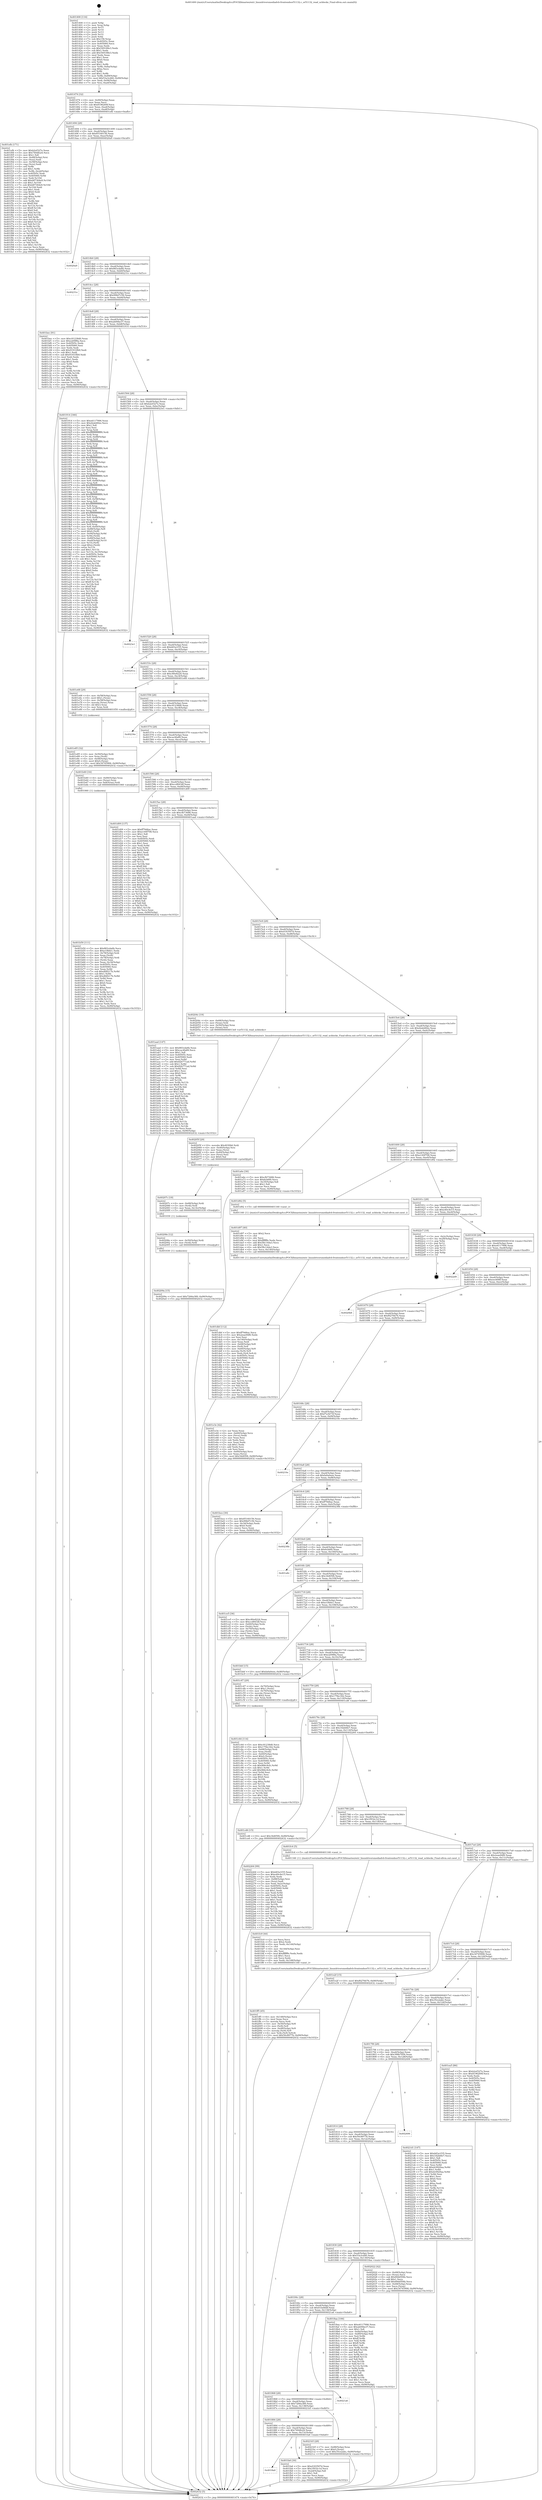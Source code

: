 digraph "0x401400" {
  label = "0x401400 (/mnt/c/Users/mathe/Desktop/tcc/POCII/binaries/extr_linuxdriversmediadvb-frontendsor51132.c_or51132_read_ucblocks_Final-ollvm.out::main(0))"
  labelloc = "t"
  node[shape=record]

  Entry [label="",width=0.3,height=0.3,shape=circle,fillcolor=black,style=filled]
  "0x401474" [label="{
     0x401474 [32]\l
     | [instrs]\l
     &nbsp;&nbsp;0x401474 \<+6\>: mov -0x90(%rbp),%eax\l
     &nbsp;&nbsp;0x40147a \<+2\>: mov %eax,%ecx\l
     &nbsp;&nbsp;0x40147c \<+6\>: sub $0x8196269f,%ecx\l
     &nbsp;&nbsp;0x401482 \<+6\>: mov %eax,-0xa4(%rbp)\l
     &nbsp;&nbsp;0x401488 \<+6\>: mov %ecx,-0xa8(%rbp)\l
     &nbsp;&nbsp;0x40148e \<+6\>: je 0000000000401efb \<main+0xafb\>\l
  }"]
  "0x401efb" [label="{
     0x401efb [171]\l
     | [instrs]\l
     &nbsp;&nbsp;0x401efb \<+5\>: mov $0xb2ef327e,%eax\l
     &nbsp;&nbsp;0x401f00 \<+5\>: mov $0x740dfe24,%ecx\l
     &nbsp;&nbsp;0x401f05 \<+2\>: mov $0x1,%dl\l
     &nbsp;&nbsp;0x401f07 \<+4\>: mov -0x48(%rbp),%rsi\l
     &nbsp;&nbsp;0x401f0b \<+2\>: mov (%rsi),%edi\l
     &nbsp;&nbsp;0x401f0d \<+4\>: mov -0x58(%rbp),%rsi\l
     &nbsp;&nbsp;0x401f11 \<+2\>: cmp (%rsi),%edi\l
     &nbsp;&nbsp;0x401f13 \<+4\>: setl %r8b\l
     &nbsp;&nbsp;0x401f17 \<+4\>: and $0x1,%r8b\l
     &nbsp;&nbsp;0x401f1b \<+4\>: mov %r8b,-0x2d(%rbp)\l
     &nbsp;&nbsp;0x401f1f \<+7\>: mov 0x40505c,%edi\l
     &nbsp;&nbsp;0x401f26 \<+8\>: mov 0x405060,%r9d\l
     &nbsp;&nbsp;0x401f2e \<+3\>: mov %edi,%r10d\l
     &nbsp;&nbsp;0x401f31 \<+7\>: add $0xb87364e9,%r10d\l
     &nbsp;&nbsp;0x401f38 \<+4\>: sub $0x1,%r10d\l
     &nbsp;&nbsp;0x401f3c \<+7\>: sub $0xb87364e9,%r10d\l
     &nbsp;&nbsp;0x401f43 \<+4\>: imul %r10d,%edi\l
     &nbsp;&nbsp;0x401f47 \<+3\>: and $0x1,%edi\l
     &nbsp;&nbsp;0x401f4a \<+3\>: cmp $0x0,%edi\l
     &nbsp;&nbsp;0x401f4d \<+4\>: sete %r8b\l
     &nbsp;&nbsp;0x401f51 \<+4\>: cmp $0xa,%r9d\l
     &nbsp;&nbsp;0x401f55 \<+4\>: setl %r11b\l
     &nbsp;&nbsp;0x401f59 \<+3\>: mov %r8b,%bl\l
     &nbsp;&nbsp;0x401f5c \<+3\>: xor $0xff,%bl\l
     &nbsp;&nbsp;0x401f5f \<+3\>: mov %r11b,%r14b\l
     &nbsp;&nbsp;0x401f62 \<+4\>: xor $0xff,%r14b\l
     &nbsp;&nbsp;0x401f66 \<+3\>: xor $0x0,%dl\l
     &nbsp;&nbsp;0x401f69 \<+3\>: mov %bl,%r15b\l
     &nbsp;&nbsp;0x401f6c \<+4\>: and $0x0,%r15b\l
     &nbsp;&nbsp;0x401f70 \<+3\>: and %dl,%r8b\l
     &nbsp;&nbsp;0x401f73 \<+3\>: mov %r14b,%r12b\l
     &nbsp;&nbsp;0x401f76 \<+4\>: and $0x0,%r12b\l
     &nbsp;&nbsp;0x401f7a \<+3\>: and %dl,%r11b\l
     &nbsp;&nbsp;0x401f7d \<+3\>: or %r8b,%r15b\l
     &nbsp;&nbsp;0x401f80 \<+3\>: or %r11b,%r12b\l
     &nbsp;&nbsp;0x401f83 \<+3\>: xor %r12b,%r15b\l
     &nbsp;&nbsp;0x401f86 \<+3\>: or %r14b,%bl\l
     &nbsp;&nbsp;0x401f89 \<+3\>: xor $0xff,%bl\l
     &nbsp;&nbsp;0x401f8c \<+3\>: or $0x0,%dl\l
     &nbsp;&nbsp;0x401f8f \<+2\>: and %dl,%bl\l
     &nbsp;&nbsp;0x401f91 \<+3\>: or %bl,%r15b\l
     &nbsp;&nbsp;0x401f94 \<+4\>: test $0x1,%r15b\l
     &nbsp;&nbsp;0x401f98 \<+3\>: cmovne %ecx,%eax\l
     &nbsp;&nbsp;0x401f9b \<+6\>: mov %eax,-0x90(%rbp)\l
     &nbsp;&nbsp;0x401fa1 \<+5\>: jmp 0000000000402432 \<main+0x1032\>\l
  }"]
  "0x401494" [label="{
     0x401494 [28]\l
     | [instrs]\l
     &nbsp;&nbsp;0x401494 \<+5\>: jmp 0000000000401499 \<main+0x99\>\l
     &nbsp;&nbsp;0x401499 \<+6\>: mov -0xa4(%rbp),%eax\l
     &nbsp;&nbsp;0x40149f \<+5\>: sub $0x85160156,%eax\l
     &nbsp;&nbsp;0x4014a4 \<+6\>: mov %eax,-0xac(%rbp)\l
     &nbsp;&nbsp;0x4014aa \<+6\>: je 00000000004020a9 \<main+0xca9\>\l
  }"]
  Exit [label="",width=0.3,height=0.3,shape=circle,fillcolor=black,style=filled,peripheries=2]
  "0x4020a9" [label="{
     0x4020a9\l
  }", style=dashed]
  "0x4014b0" [label="{
     0x4014b0 [28]\l
     | [instrs]\l
     &nbsp;&nbsp;0x4014b0 \<+5\>: jmp 00000000004014b5 \<main+0xb5\>\l
     &nbsp;&nbsp;0x4014b5 \<+6\>: mov -0xa4(%rbp),%eax\l
     &nbsp;&nbsp;0x4014bb \<+5\>: sub $0x883cda6b,%eax\l
     &nbsp;&nbsp;0x4014c0 \<+6\>: mov %eax,-0xb0(%rbp)\l
     &nbsp;&nbsp;0x4014c6 \<+6\>: je 000000000040231e \<main+0xf1e\>\l
  }"]
  "0x40209a" [label="{
     0x40209a [15]\l
     | [instrs]\l
     &nbsp;&nbsp;0x40209a \<+10\>: movl $0x7266a389,-0x90(%rbp)\l
     &nbsp;&nbsp;0x4020a4 \<+5\>: jmp 0000000000402432 \<main+0x1032\>\l
  }"]
  "0x40231e" [label="{
     0x40231e\l
  }", style=dashed]
  "0x4014cc" [label="{
     0x4014cc [28]\l
     | [instrs]\l
     &nbsp;&nbsp;0x4014cc \<+5\>: jmp 00000000004014d1 \<main+0xd1\>\l
     &nbsp;&nbsp;0x4014d1 \<+6\>: mov -0xa4(%rbp),%eax\l
     &nbsp;&nbsp;0x4014d7 \<+5\>: sub $0x99b07c56,%eax\l
     &nbsp;&nbsp;0x4014dc \<+6\>: mov %eax,-0xb4(%rbp)\l
     &nbsp;&nbsp;0x4014e2 \<+6\>: je 0000000000401bec \<main+0x7ec\>\l
  }"]
  "0x40208e" [label="{
     0x40208e [12]\l
     | [instrs]\l
     &nbsp;&nbsp;0x40208e \<+4\>: mov -0x50(%rbp),%rdi\l
     &nbsp;&nbsp;0x402092 \<+3\>: mov (%rdi),%rdi\l
     &nbsp;&nbsp;0x402095 \<+5\>: call 0000000000401030 \<free@plt\>\l
     | [calls]\l
     &nbsp;&nbsp;0x401030 \{1\} (unknown)\l
  }"]
  "0x401bec" [label="{
     0x401bec [91]\l
     | [instrs]\l
     &nbsp;&nbsp;0x401bec \<+5\>: mov $0xc91238d0,%eax\l
     &nbsp;&nbsp;0x401bf1 \<+5\>: mov $0xe209f8a,%ecx\l
     &nbsp;&nbsp;0x401bf6 \<+7\>: mov 0x40505c,%edx\l
     &nbsp;&nbsp;0x401bfd \<+7\>: mov 0x405060,%esi\l
     &nbsp;&nbsp;0x401c04 \<+2\>: mov %edx,%edi\l
     &nbsp;&nbsp;0x401c06 \<+6\>: add $0x91933fb9,%edi\l
     &nbsp;&nbsp;0x401c0c \<+3\>: sub $0x1,%edi\l
     &nbsp;&nbsp;0x401c0f \<+6\>: sub $0x91933fb9,%edi\l
     &nbsp;&nbsp;0x401c15 \<+3\>: imul %edi,%edx\l
     &nbsp;&nbsp;0x401c18 \<+3\>: and $0x1,%edx\l
     &nbsp;&nbsp;0x401c1b \<+3\>: cmp $0x0,%edx\l
     &nbsp;&nbsp;0x401c1e \<+4\>: sete %r8b\l
     &nbsp;&nbsp;0x401c22 \<+3\>: cmp $0xa,%esi\l
     &nbsp;&nbsp;0x401c25 \<+4\>: setl %r9b\l
     &nbsp;&nbsp;0x401c29 \<+3\>: mov %r8b,%r10b\l
     &nbsp;&nbsp;0x401c2c \<+3\>: and %r9b,%r10b\l
     &nbsp;&nbsp;0x401c2f \<+3\>: xor %r9b,%r8b\l
     &nbsp;&nbsp;0x401c32 \<+3\>: or %r8b,%r10b\l
     &nbsp;&nbsp;0x401c35 \<+4\>: test $0x1,%r10b\l
     &nbsp;&nbsp;0x401c39 \<+3\>: cmovne %ecx,%eax\l
     &nbsp;&nbsp;0x401c3c \<+6\>: mov %eax,-0x90(%rbp)\l
     &nbsp;&nbsp;0x401c42 \<+5\>: jmp 0000000000402432 \<main+0x1032\>\l
  }"]
  "0x4014e8" [label="{
     0x4014e8 [28]\l
     | [instrs]\l
     &nbsp;&nbsp;0x4014e8 \<+5\>: jmp 00000000004014ed \<main+0xed\>\l
     &nbsp;&nbsp;0x4014ed \<+6\>: mov -0xa4(%rbp),%eax\l
     &nbsp;&nbsp;0x4014f3 \<+5\>: sub $0xab00be37,%eax\l
     &nbsp;&nbsp;0x4014f8 \<+6\>: mov %eax,-0xb8(%rbp)\l
     &nbsp;&nbsp;0x4014fe \<+6\>: je 0000000000401914 \<main+0x514\>\l
  }"]
  "0x40207c" [label="{
     0x40207c [18]\l
     | [instrs]\l
     &nbsp;&nbsp;0x40207c \<+4\>: mov -0x68(%rbp),%rdi\l
     &nbsp;&nbsp;0x402080 \<+3\>: mov (%rdi),%rdi\l
     &nbsp;&nbsp;0x402083 \<+6\>: mov %eax,-0x14c(%rbp)\l
     &nbsp;&nbsp;0x402089 \<+5\>: call 0000000000401030 \<free@plt\>\l
     | [calls]\l
     &nbsp;&nbsp;0x401030 \{1\} (unknown)\l
  }"]
  "0x401914" [label="{
     0x401914 [346]\l
     | [instrs]\l
     &nbsp;&nbsp;0x401914 \<+5\>: mov $0xe6117996,%eax\l
     &nbsp;&nbsp;0x401919 \<+5\>: mov $0xd2ab482e,%ecx\l
     &nbsp;&nbsp;0x40191e \<+2\>: mov $0x1,%dl\l
     &nbsp;&nbsp;0x401920 \<+2\>: xor %esi,%esi\l
     &nbsp;&nbsp;0x401922 \<+3\>: mov %rsp,%rdi\l
     &nbsp;&nbsp;0x401925 \<+4\>: add $0xfffffffffffffff0,%rdi\l
     &nbsp;&nbsp;0x401929 \<+3\>: mov %rdi,%rsp\l
     &nbsp;&nbsp;0x40192c \<+7\>: mov %rdi,-0x88(%rbp)\l
     &nbsp;&nbsp;0x401933 \<+3\>: mov %rsp,%rdi\l
     &nbsp;&nbsp;0x401936 \<+4\>: add $0xfffffffffffffff0,%rdi\l
     &nbsp;&nbsp;0x40193a \<+3\>: mov %rdi,%rsp\l
     &nbsp;&nbsp;0x40193d \<+3\>: mov %rsp,%r8\l
     &nbsp;&nbsp;0x401940 \<+4\>: add $0xfffffffffffffff0,%r8\l
     &nbsp;&nbsp;0x401944 \<+3\>: mov %r8,%rsp\l
     &nbsp;&nbsp;0x401947 \<+4\>: mov %r8,-0x80(%rbp)\l
     &nbsp;&nbsp;0x40194b \<+3\>: mov %rsp,%r8\l
     &nbsp;&nbsp;0x40194e \<+4\>: add $0xfffffffffffffff0,%r8\l
     &nbsp;&nbsp;0x401952 \<+3\>: mov %r8,%rsp\l
     &nbsp;&nbsp;0x401955 \<+4\>: mov %r8,-0x78(%rbp)\l
     &nbsp;&nbsp;0x401959 \<+3\>: mov %rsp,%r8\l
     &nbsp;&nbsp;0x40195c \<+4\>: add $0xfffffffffffffff0,%r8\l
     &nbsp;&nbsp;0x401960 \<+3\>: mov %r8,%rsp\l
     &nbsp;&nbsp;0x401963 \<+4\>: mov %r8,-0x70(%rbp)\l
     &nbsp;&nbsp;0x401967 \<+3\>: mov %rsp,%r8\l
     &nbsp;&nbsp;0x40196a \<+4\>: add $0xfffffffffffffff0,%r8\l
     &nbsp;&nbsp;0x40196e \<+3\>: mov %r8,%rsp\l
     &nbsp;&nbsp;0x401971 \<+4\>: mov %r8,-0x68(%rbp)\l
     &nbsp;&nbsp;0x401975 \<+3\>: mov %rsp,%r8\l
     &nbsp;&nbsp;0x401978 \<+4\>: add $0xfffffffffffffff0,%r8\l
     &nbsp;&nbsp;0x40197c \<+3\>: mov %r8,%rsp\l
     &nbsp;&nbsp;0x40197f \<+4\>: mov %r8,-0x60(%rbp)\l
     &nbsp;&nbsp;0x401983 \<+3\>: mov %rsp,%r8\l
     &nbsp;&nbsp;0x401986 \<+4\>: add $0xfffffffffffffff0,%r8\l
     &nbsp;&nbsp;0x40198a \<+3\>: mov %r8,%rsp\l
     &nbsp;&nbsp;0x40198d \<+4\>: mov %r8,-0x58(%rbp)\l
     &nbsp;&nbsp;0x401991 \<+3\>: mov %rsp,%r8\l
     &nbsp;&nbsp;0x401994 \<+4\>: add $0xfffffffffffffff0,%r8\l
     &nbsp;&nbsp;0x401998 \<+3\>: mov %r8,%rsp\l
     &nbsp;&nbsp;0x40199b \<+4\>: mov %r8,-0x50(%rbp)\l
     &nbsp;&nbsp;0x40199f \<+3\>: mov %rsp,%r8\l
     &nbsp;&nbsp;0x4019a2 \<+4\>: add $0xfffffffffffffff0,%r8\l
     &nbsp;&nbsp;0x4019a6 \<+3\>: mov %r8,%rsp\l
     &nbsp;&nbsp;0x4019a9 \<+4\>: mov %r8,-0x48(%rbp)\l
     &nbsp;&nbsp;0x4019ad \<+3\>: mov %rsp,%r8\l
     &nbsp;&nbsp;0x4019b0 \<+4\>: add $0xfffffffffffffff0,%r8\l
     &nbsp;&nbsp;0x4019b4 \<+3\>: mov %r8,%rsp\l
     &nbsp;&nbsp;0x4019b7 \<+4\>: mov %r8,-0x40(%rbp)\l
     &nbsp;&nbsp;0x4019bb \<+7\>: mov -0x88(%rbp),%r8\l
     &nbsp;&nbsp;0x4019c2 \<+7\>: movl $0x0,(%r8)\l
     &nbsp;&nbsp;0x4019c9 \<+7\>: mov -0x94(%rbp),%r9d\l
     &nbsp;&nbsp;0x4019d0 \<+3\>: mov %r9d,(%rdi)\l
     &nbsp;&nbsp;0x4019d3 \<+4\>: mov -0x80(%rbp),%r8\l
     &nbsp;&nbsp;0x4019d7 \<+7\>: mov -0xa0(%rbp),%r10\l
     &nbsp;&nbsp;0x4019de \<+3\>: mov %r10,(%r8)\l
     &nbsp;&nbsp;0x4019e1 \<+3\>: cmpl $0x2,(%rdi)\l
     &nbsp;&nbsp;0x4019e4 \<+4\>: setne %r11b\l
     &nbsp;&nbsp;0x4019e8 \<+4\>: and $0x1,%r11b\l
     &nbsp;&nbsp;0x4019ec \<+4\>: mov %r11b,-0x35(%rbp)\l
     &nbsp;&nbsp;0x4019f0 \<+7\>: mov 0x40505c,%ebx\l
     &nbsp;&nbsp;0x4019f7 \<+8\>: mov 0x405060,%r14d\l
     &nbsp;&nbsp;0x4019ff \<+3\>: sub $0x1,%esi\l
     &nbsp;&nbsp;0x401a02 \<+3\>: mov %ebx,%r15d\l
     &nbsp;&nbsp;0x401a05 \<+3\>: add %esi,%r15d\l
     &nbsp;&nbsp;0x401a08 \<+4\>: imul %r15d,%ebx\l
     &nbsp;&nbsp;0x401a0c \<+3\>: and $0x1,%ebx\l
     &nbsp;&nbsp;0x401a0f \<+3\>: cmp $0x0,%ebx\l
     &nbsp;&nbsp;0x401a12 \<+4\>: sete %r11b\l
     &nbsp;&nbsp;0x401a16 \<+4\>: cmp $0xa,%r14d\l
     &nbsp;&nbsp;0x401a1a \<+4\>: setl %r12b\l
     &nbsp;&nbsp;0x401a1e \<+3\>: mov %r11b,%r13b\l
     &nbsp;&nbsp;0x401a21 \<+4\>: xor $0xff,%r13b\l
     &nbsp;&nbsp;0x401a25 \<+3\>: mov %r12b,%sil\l
     &nbsp;&nbsp;0x401a28 \<+4\>: xor $0xff,%sil\l
     &nbsp;&nbsp;0x401a2c \<+3\>: xor $0x0,%dl\l
     &nbsp;&nbsp;0x401a2f \<+3\>: mov %r13b,%dil\l
     &nbsp;&nbsp;0x401a32 \<+4\>: and $0x0,%dil\l
     &nbsp;&nbsp;0x401a36 \<+3\>: and %dl,%r11b\l
     &nbsp;&nbsp;0x401a39 \<+3\>: mov %sil,%r8b\l
     &nbsp;&nbsp;0x401a3c \<+4\>: and $0x0,%r8b\l
     &nbsp;&nbsp;0x401a40 \<+3\>: and %dl,%r12b\l
     &nbsp;&nbsp;0x401a43 \<+3\>: or %r11b,%dil\l
     &nbsp;&nbsp;0x401a46 \<+3\>: or %r12b,%r8b\l
     &nbsp;&nbsp;0x401a49 \<+3\>: xor %r8b,%dil\l
     &nbsp;&nbsp;0x401a4c \<+3\>: or %sil,%r13b\l
     &nbsp;&nbsp;0x401a4f \<+4\>: xor $0xff,%r13b\l
     &nbsp;&nbsp;0x401a53 \<+3\>: or $0x0,%dl\l
     &nbsp;&nbsp;0x401a56 \<+3\>: and %dl,%r13b\l
     &nbsp;&nbsp;0x401a59 \<+3\>: or %r13b,%dil\l
     &nbsp;&nbsp;0x401a5c \<+4\>: test $0x1,%dil\l
     &nbsp;&nbsp;0x401a60 \<+3\>: cmovne %ecx,%eax\l
     &nbsp;&nbsp;0x401a63 \<+6\>: mov %eax,-0x90(%rbp)\l
     &nbsp;&nbsp;0x401a69 \<+5\>: jmp 0000000000402432 \<main+0x1032\>\l
  }"]
  "0x401504" [label="{
     0x401504 [28]\l
     | [instrs]\l
     &nbsp;&nbsp;0x401504 \<+5\>: jmp 0000000000401509 \<main+0x109\>\l
     &nbsp;&nbsp;0x401509 \<+6\>: mov -0xa4(%rbp),%eax\l
     &nbsp;&nbsp;0x40150f \<+5\>: sub $0xb2ef327e,%eax\l
     &nbsp;&nbsp;0x401514 \<+6\>: mov %eax,-0xbc(%rbp)\l
     &nbsp;&nbsp;0x40151a \<+6\>: je 00000000004023e1 \<main+0xfe1\>\l
  }"]
  "0x40205f" [label="{
     0x40205f [29]\l
     | [instrs]\l
     &nbsp;&nbsp;0x40205f \<+10\>: movabs $0x4030b6,%rdi\l
     &nbsp;&nbsp;0x402069 \<+4\>: mov -0x40(%rbp),%rsi\l
     &nbsp;&nbsp;0x40206d \<+2\>: mov %eax,(%rsi)\l
     &nbsp;&nbsp;0x40206f \<+4\>: mov -0x40(%rbp),%rsi\l
     &nbsp;&nbsp;0x402073 \<+2\>: mov (%rsi),%esi\l
     &nbsp;&nbsp;0x402075 \<+2\>: mov $0x0,%al\l
     &nbsp;&nbsp;0x402077 \<+5\>: call 0000000000401040 \<printf@plt\>\l
     | [calls]\l
     &nbsp;&nbsp;0x401040 \{1\} (unknown)\l
  }"]
  "0x4023e1" [label="{
     0x4023e1\l
  }", style=dashed]
  "0x401520" [label="{
     0x401520 [28]\l
     | [instrs]\l
     &nbsp;&nbsp;0x401520 \<+5\>: jmp 0000000000401525 \<main+0x125\>\l
     &nbsp;&nbsp;0x401525 \<+6\>: mov -0xa4(%rbp),%eax\l
     &nbsp;&nbsp;0x40152b \<+5\>: sub $0xb83a1f35,%eax\l
     &nbsp;&nbsp;0x401530 \<+6\>: mov %eax,-0xc0(%rbp)\l
     &nbsp;&nbsp;0x401536 \<+6\>: je 000000000040241a \<main+0x101a\>\l
  }"]
  "0x401ff5" [label="{
     0x401ff5 [45]\l
     | [instrs]\l
     &nbsp;&nbsp;0x401ff5 \<+6\>: mov -0x148(%rbp),%ecx\l
     &nbsp;&nbsp;0x401ffb \<+3\>: imul %eax,%ecx\l
     &nbsp;&nbsp;0x401ffe \<+3\>: movslq %ecx,%rdi\l
     &nbsp;&nbsp;0x402001 \<+4\>: mov -0x50(%rbp),%r8\l
     &nbsp;&nbsp;0x402005 \<+3\>: mov (%r8),%r8\l
     &nbsp;&nbsp;0x402008 \<+4\>: mov -0x48(%rbp),%r9\l
     &nbsp;&nbsp;0x40200c \<+3\>: movslq (%r9),%r9\l
     &nbsp;&nbsp;0x40200f \<+4\>: mov %rdi,(%r8,%r9,8)\l
     &nbsp;&nbsp;0x402013 \<+10\>: movl $0x50c8977b,-0x90(%rbp)\l
     &nbsp;&nbsp;0x40201d \<+5\>: jmp 0000000000402432 \<main+0x1032\>\l
  }"]
  "0x40241a" [label="{
     0x40241a\l
  }", style=dashed]
  "0x40153c" [label="{
     0x40153c [28]\l
     | [instrs]\l
     &nbsp;&nbsp;0x40153c \<+5\>: jmp 0000000000401541 \<main+0x141\>\l
     &nbsp;&nbsp;0x401541 \<+6\>: mov -0xa4(%rbp),%eax\l
     &nbsp;&nbsp;0x401547 \<+5\>: sub $0xc80e8224,%eax\l
     &nbsp;&nbsp;0x40154c \<+6\>: mov %eax,-0xc4(%rbp)\l
     &nbsp;&nbsp;0x401552 \<+6\>: je 0000000000401e68 \<main+0xa68\>\l
  }"]
  "0x401fc9" [label="{
     0x401fc9 [44]\l
     | [instrs]\l
     &nbsp;&nbsp;0x401fc9 \<+2\>: xor %ecx,%ecx\l
     &nbsp;&nbsp;0x401fcb \<+5\>: mov $0x2,%edx\l
     &nbsp;&nbsp;0x401fd0 \<+6\>: mov %edx,-0x144(%rbp)\l
     &nbsp;&nbsp;0x401fd6 \<+1\>: cltd\l
     &nbsp;&nbsp;0x401fd7 \<+6\>: mov -0x144(%rbp),%esi\l
     &nbsp;&nbsp;0x401fdd \<+2\>: idiv %esi\l
     &nbsp;&nbsp;0x401fdf \<+6\>: imul $0xfffffffe,%edx,%edx\l
     &nbsp;&nbsp;0x401fe5 \<+3\>: sub $0x1,%ecx\l
     &nbsp;&nbsp;0x401fe8 \<+2\>: sub %ecx,%edx\l
     &nbsp;&nbsp;0x401fea \<+6\>: mov %edx,-0x148(%rbp)\l
     &nbsp;&nbsp;0x401ff0 \<+5\>: call 0000000000401160 \<next_i\>\l
     | [calls]\l
     &nbsp;&nbsp;0x401160 \{1\} (/mnt/c/Users/mathe/Desktop/tcc/POCII/binaries/extr_linuxdriversmediadvb-frontendsor51132.c_or51132_read_ucblocks_Final-ollvm.out::next_i)\l
  }"]
  "0x401e68" [label="{
     0x401e68 [29]\l
     | [instrs]\l
     &nbsp;&nbsp;0x401e68 \<+4\>: mov -0x58(%rbp),%rax\l
     &nbsp;&nbsp;0x401e6c \<+6\>: movl $0x1,(%rax)\l
     &nbsp;&nbsp;0x401e72 \<+4\>: mov -0x58(%rbp),%rax\l
     &nbsp;&nbsp;0x401e76 \<+3\>: movslq (%rax),%rax\l
     &nbsp;&nbsp;0x401e79 \<+4\>: shl $0x3,%rax\l
     &nbsp;&nbsp;0x401e7d \<+3\>: mov %rax,%rdi\l
     &nbsp;&nbsp;0x401e80 \<+5\>: call 0000000000401050 \<malloc@plt\>\l
     | [calls]\l
     &nbsp;&nbsp;0x401050 \{1\} (unknown)\l
  }"]
  "0x401558" [label="{
     0x401558 [28]\l
     | [instrs]\l
     &nbsp;&nbsp;0x401558 \<+5\>: jmp 000000000040155d \<main+0x15d\>\l
     &nbsp;&nbsp;0x40155d \<+6\>: mov -0xa4(%rbp),%eax\l
     &nbsp;&nbsp;0x401563 \<+5\>: sub $0xc91238d0,%eax\l
     &nbsp;&nbsp;0x401568 \<+6\>: mov %eax,-0xc8(%rbp)\l
     &nbsp;&nbsp;0x40156e \<+6\>: je 000000000040234e \<main+0xf4e\>\l
  }"]
  "0x4018a0" [label="{
     0x4018a0\l
  }", style=dashed]
  "0x40234e" [label="{
     0x40234e\l
  }", style=dashed]
  "0x401574" [label="{
     0x401574 [28]\l
     | [instrs]\l
     &nbsp;&nbsp;0x401574 \<+5\>: jmp 0000000000401579 \<main+0x179\>\l
     &nbsp;&nbsp;0x401579 \<+6\>: mov -0xa4(%rbp),%eax\l
     &nbsp;&nbsp;0x40157f \<+5\>: sub $0xcac4fa89,%eax\l
     &nbsp;&nbsp;0x401584 \<+6\>: mov %eax,-0xcc(%rbp)\l
     &nbsp;&nbsp;0x40158a \<+6\>: je 0000000000401b40 \<main+0x740\>\l
  }"]
  "0x401fa6" [label="{
     0x401fa6 [30]\l
     | [instrs]\l
     &nbsp;&nbsp;0x401fa6 \<+5\>: mov $0xd183507d,%eax\l
     &nbsp;&nbsp;0x401fab \<+5\>: mov $0x1f932c1d,%ecx\l
     &nbsp;&nbsp;0x401fb0 \<+3\>: mov -0x2d(%rbp),%dl\l
     &nbsp;&nbsp;0x401fb3 \<+3\>: test $0x1,%dl\l
     &nbsp;&nbsp;0x401fb6 \<+3\>: cmovne %ecx,%eax\l
     &nbsp;&nbsp;0x401fb9 \<+6\>: mov %eax,-0x90(%rbp)\l
     &nbsp;&nbsp;0x401fbf \<+5\>: jmp 0000000000402432 \<main+0x1032\>\l
  }"]
  "0x401b40" [label="{
     0x401b40 [16]\l
     | [instrs]\l
     &nbsp;&nbsp;0x401b40 \<+4\>: mov -0x80(%rbp),%rax\l
     &nbsp;&nbsp;0x401b44 \<+3\>: mov (%rax),%rax\l
     &nbsp;&nbsp;0x401b47 \<+4\>: mov 0x8(%rax),%rdi\l
     &nbsp;&nbsp;0x401b4b \<+5\>: call 0000000000401060 \<atoi@plt\>\l
     | [calls]\l
     &nbsp;&nbsp;0x401060 \{1\} (unknown)\l
  }"]
  "0x401590" [label="{
     0x401590 [28]\l
     | [instrs]\l
     &nbsp;&nbsp;0x401590 \<+5\>: jmp 0000000000401595 \<main+0x195\>\l
     &nbsp;&nbsp;0x401595 \<+6\>: mov -0xa4(%rbp),%eax\l
     &nbsp;&nbsp;0x40159b \<+5\>: sub $0xccd843df,%eax\l
     &nbsp;&nbsp;0x4015a0 \<+6\>: mov %eax,-0xd0(%rbp)\l
     &nbsp;&nbsp;0x4015a6 \<+6\>: je 0000000000401d09 \<main+0x909\>\l
  }"]
  "0x401884" [label="{
     0x401884 [28]\l
     | [instrs]\l
     &nbsp;&nbsp;0x401884 \<+5\>: jmp 0000000000401889 \<main+0x489\>\l
     &nbsp;&nbsp;0x401889 \<+6\>: mov -0xa4(%rbp),%eax\l
     &nbsp;&nbsp;0x40188f \<+5\>: sub $0x740dfe24,%eax\l
     &nbsp;&nbsp;0x401894 \<+6\>: mov %eax,-0x13c(%rbp)\l
     &nbsp;&nbsp;0x40189a \<+6\>: je 0000000000401fa6 \<main+0xba6\>\l
  }"]
  "0x401d09" [label="{
     0x401d09 [137]\l
     | [instrs]\l
     &nbsp;&nbsp;0x401d09 \<+5\>: mov $0xff79d6ac,%eax\l
     &nbsp;&nbsp;0x401d0e \<+5\>: mov $0xe140f708,%ecx\l
     &nbsp;&nbsp;0x401d13 \<+2\>: mov $0x1,%dl\l
     &nbsp;&nbsp;0x401d15 \<+2\>: xor %esi,%esi\l
     &nbsp;&nbsp;0x401d17 \<+7\>: mov 0x40505c,%edi\l
     &nbsp;&nbsp;0x401d1e \<+8\>: mov 0x405060,%r8d\l
     &nbsp;&nbsp;0x401d26 \<+3\>: sub $0x1,%esi\l
     &nbsp;&nbsp;0x401d29 \<+3\>: mov %edi,%r9d\l
     &nbsp;&nbsp;0x401d2c \<+3\>: add %esi,%r9d\l
     &nbsp;&nbsp;0x401d2f \<+4\>: imul %r9d,%edi\l
     &nbsp;&nbsp;0x401d33 \<+3\>: and $0x1,%edi\l
     &nbsp;&nbsp;0x401d36 \<+3\>: cmp $0x0,%edi\l
     &nbsp;&nbsp;0x401d39 \<+4\>: sete %r10b\l
     &nbsp;&nbsp;0x401d3d \<+4\>: cmp $0xa,%r8d\l
     &nbsp;&nbsp;0x401d41 \<+4\>: setl %r11b\l
     &nbsp;&nbsp;0x401d45 \<+3\>: mov %r10b,%bl\l
     &nbsp;&nbsp;0x401d48 \<+3\>: xor $0xff,%bl\l
     &nbsp;&nbsp;0x401d4b \<+3\>: mov %r11b,%r14b\l
     &nbsp;&nbsp;0x401d4e \<+4\>: xor $0xff,%r14b\l
     &nbsp;&nbsp;0x401d52 \<+3\>: xor $0x0,%dl\l
     &nbsp;&nbsp;0x401d55 \<+3\>: mov %bl,%r15b\l
     &nbsp;&nbsp;0x401d58 \<+4\>: and $0x0,%r15b\l
     &nbsp;&nbsp;0x401d5c \<+3\>: and %dl,%r10b\l
     &nbsp;&nbsp;0x401d5f \<+3\>: mov %r14b,%r12b\l
     &nbsp;&nbsp;0x401d62 \<+4\>: and $0x0,%r12b\l
     &nbsp;&nbsp;0x401d66 \<+3\>: and %dl,%r11b\l
     &nbsp;&nbsp;0x401d69 \<+3\>: or %r10b,%r15b\l
     &nbsp;&nbsp;0x401d6c \<+3\>: or %r11b,%r12b\l
     &nbsp;&nbsp;0x401d6f \<+3\>: xor %r12b,%r15b\l
     &nbsp;&nbsp;0x401d72 \<+3\>: or %r14b,%bl\l
     &nbsp;&nbsp;0x401d75 \<+3\>: xor $0xff,%bl\l
     &nbsp;&nbsp;0x401d78 \<+3\>: or $0x0,%dl\l
     &nbsp;&nbsp;0x401d7b \<+2\>: and %dl,%bl\l
     &nbsp;&nbsp;0x401d7d \<+3\>: or %bl,%r15b\l
     &nbsp;&nbsp;0x401d80 \<+4\>: test $0x1,%r15b\l
     &nbsp;&nbsp;0x401d84 \<+3\>: cmovne %ecx,%eax\l
     &nbsp;&nbsp;0x401d87 \<+6\>: mov %eax,-0x90(%rbp)\l
     &nbsp;&nbsp;0x401d8d \<+5\>: jmp 0000000000402432 \<main+0x1032\>\l
  }"]
  "0x4015ac" [label="{
     0x4015ac [28]\l
     | [instrs]\l
     &nbsp;&nbsp;0x4015ac \<+5\>: jmp 00000000004015b1 \<main+0x1b1\>\l
     &nbsp;&nbsp;0x4015b1 \<+6\>: mov -0xa4(%rbp),%eax\l
     &nbsp;&nbsp;0x4015b7 \<+5\>: sub $0xcfb73686,%eax\l
     &nbsp;&nbsp;0x4015bc \<+6\>: mov %eax,-0xd4(%rbp)\l
     &nbsp;&nbsp;0x4015c2 \<+6\>: je 0000000000401aad \<main+0x6ad\>\l
  }"]
  "0x4021b5" [label="{
     0x4021b5 [28]\l
     | [instrs]\l
     &nbsp;&nbsp;0x4021b5 \<+7\>: mov -0x88(%rbp),%rax\l
     &nbsp;&nbsp;0x4021bc \<+6\>: movl $0x0,(%rax)\l
     &nbsp;&nbsp;0x4021c2 \<+10\>: movl $0x35ce2abc,-0x90(%rbp)\l
     &nbsp;&nbsp;0x4021cc \<+5\>: jmp 0000000000402432 \<main+0x1032\>\l
  }"]
  "0x401aad" [label="{
     0x401aad [147]\l
     | [instrs]\l
     &nbsp;&nbsp;0x401aad \<+5\>: mov $0x883cda6b,%eax\l
     &nbsp;&nbsp;0x401ab2 \<+5\>: mov $0xcac4fa89,%ecx\l
     &nbsp;&nbsp;0x401ab7 \<+2\>: mov $0x1,%dl\l
     &nbsp;&nbsp;0x401ab9 \<+7\>: mov 0x40505c,%esi\l
     &nbsp;&nbsp;0x401ac0 \<+7\>: mov 0x405060,%edi\l
     &nbsp;&nbsp;0x401ac7 \<+3\>: mov %esi,%r8d\l
     &nbsp;&nbsp;0x401aca \<+7\>: add $0x82b771ad,%r8d\l
     &nbsp;&nbsp;0x401ad1 \<+4\>: sub $0x1,%r8d\l
     &nbsp;&nbsp;0x401ad5 \<+7\>: sub $0x82b771ad,%r8d\l
     &nbsp;&nbsp;0x401adc \<+4\>: imul %r8d,%esi\l
     &nbsp;&nbsp;0x401ae0 \<+3\>: and $0x1,%esi\l
     &nbsp;&nbsp;0x401ae3 \<+3\>: cmp $0x0,%esi\l
     &nbsp;&nbsp;0x401ae6 \<+4\>: sete %r9b\l
     &nbsp;&nbsp;0x401aea \<+3\>: cmp $0xa,%edi\l
     &nbsp;&nbsp;0x401aed \<+4\>: setl %r10b\l
     &nbsp;&nbsp;0x401af1 \<+3\>: mov %r9b,%r11b\l
     &nbsp;&nbsp;0x401af4 \<+4\>: xor $0xff,%r11b\l
     &nbsp;&nbsp;0x401af8 \<+3\>: mov %r10b,%bl\l
     &nbsp;&nbsp;0x401afb \<+3\>: xor $0xff,%bl\l
     &nbsp;&nbsp;0x401afe \<+3\>: xor $0x1,%dl\l
     &nbsp;&nbsp;0x401b01 \<+3\>: mov %r11b,%r14b\l
     &nbsp;&nbsp;0x401b04 \<+4\>: and $0xff,%r14b\l
     &nbsp;&nbsp;0x401b08 \<+3\>: and %dl,%r9b\l
     &nbsp;&nbsp;0x401b0b \<+3\>: mov %bl,%r15b\l
     &nbsp;&nbsp;0x401b0e \<+4\>: and $0xff,%r15b\l
     &nbsp;&nbsp;0x401b12 \<+3\>: and %dl,%r10b\l
     &nbsp;&nbsp;0x401b15 \<+3\>: or %r9b,%r14b\l
     &nbsp;&nbsp;0x401b18 \<+3\>: or %r10b,%r15b\l
     &nbsp;&nbsp;0x401b1b \<+3\>: xor %r15b,%r14b\l
     &nbsp;&nbsp;0x401b1e \<+3\>: or %bl,%r11b\l
     &nbsp;&nbsp;0x401b21 \<+4\>: xor $0xff,%r11b\l
     &nbsp;&nbsp;0x401b25 \<+3\>: or $0x1,%dl\l
     &nbsp;&nbsp;0x401b28 \<+3\>: and %dl,%r11b\l
     &nbsp;&nbsp;0x401b2b \<+3\>: or %r11b,%r14b\l
     &nbsp;&nbsp;0x401b2e \<+4\>: test $0x1,%r14b\l
     &nbsp;&nbsp;0x401b32 \<+3\>: cmovne %ecx,%eax\l
     &nbsp;&nbsp;0x401b35 \<+6\>: mov %eax,-0x90(%rbp)\l
     &nbsp;&nbsp;0x401b3b \<+5\>: jmp 0000000000402432 \<main+0x1032\>\l
  }"]
  "0x4015c8" [label="{
     0x4015c8 [28]\l
     | [instrs]\l
     &nbsp;&nbsp;0x4015c8 \<+5\>: jmp 00000000004015cd \<main+0x1cd\>\l
     &nbsp;&nbsp;0x4015cd \<+6\>: mov -0xa4(%rbp),%eax\l
     &nbsp;&nbsp;0x4015d3 \<+5\>: sub $0xd183507d,%eax\l
     &nbsp;&nbsp;0x4015d8 \<+6\>: mov %eax,-0xd8(%rbp)\l
     &nbsp;&nbsp;0x4015de \<+6\>: je 000000000040204c \<main+0xc4c\>\l
  }"]
  "0x401868" [label="{
     0x401868 [28]\l
     | [instrs]\l
     &nbsp;&nbsp;0x401868 \<+5\>: jmp 000000000040186d \<main+0x46d\>\l
     &nbsp;&nbsp;0x40186d \<+6\>: mov -0xa4(%rbp),%eax\l
     &nbsp;&nbsp;0x401873 \<+5\>: sub $0x7266a389,%eax\l
     &nbsp;&nbsp;0x401878 \<+6\>: mov %eax,-0x138(%rbp)\l
     &nbsp;&nbsp;0x40187e \<+6\>: je 00000000004021b5 \<main+0xdb5\>\l
  }"]
  "0x40204c" [label="{
     0x40204c [19]\l
     | [instrs]\l
     &nbsp;&nbsp;0x40204c \<+4\>: mov -0x68(%rbp),%rax\l
     &nbsp;&nbsp;0x402050 \<+3\>: mov (%rax),%rdi\l
     &nbsp;&nbsp;0x402053 \<+4\>: mov -0x50(%rbp),%rax\l
     &nbsp;&nbsp;0x402057 \<+3\>: mov (%rax),%rsi\l
     &nbsp;&nbsp;0x40205a \<+5\>: call 00000000004013e0 \<or51132_read_ucblocks\>\l
     | [calls]\l
     &nbsp;&nbsp;0x4013e0 \{1\} (/mnt/c/Users/mathe/Desktop/tcc/POCII/binaries/extr_linuxdriversmediadvb-frontendsor51132.c_or51132_read_ucblocks_Final-ollvm.out::or51132_read_ucblocks)\l
  }"]
  "0x4015e4" [label="{
     0x4015e4 [28]\l
     | [instrs]\l
     &nbsp;&nbsp;0x4015e4 \<+5\>: jmp 00000000004015e9 \<main+0x1e9\>\l
     &nbsp;&nbsp;0x4015e9 \<+6\>: mov -0xa4(%rbp),%eax\l
     &nbsp;&nbsp;0x4015ef \<+5\>: sub $0xd2ab482e,%eax\l
     &nbsp;&nbsp;0x4015f4 \<+6\>: mov %eax,-0xdc(%rbp)\l
     &nbsp;&nbsp;0x4015fa \<+6\>: je 0000000000401a6e \<main+0x66e\>\l
  }"]
  "0x4021a6" [label="{
     0x4021a6\l
  }", style=dashed]
  "0x401a6e" [label="{
     0x401a6e [30]\l
     | [instrs]\l
     &nbsp;&nbsp;0x401a6e \<+5\>: mov $0xcfb73686,%eax\l
     &nbsp;&nbsp;0x401a73 \<+5\>: mov $0x6cb6f0,%ecx\l
     &nbsp;&nbsp;0x401a78 \<+3\>: mov -0x35(%rbp),%dl\l
     &nbsp;&nbsp;0x401a7b \<+3\>: test $0x1,%dl\l
     &nbsp;&nbsp;0x401a7e \<+3\>: cmovne %ecx,%eax\l
     &nbsp;&nbsp;0x401a81 \<+6\>: mov %eax,-0x90(%rbp)\l
     &nbsp;&nbsp;0x401a87 \<+5\>: jmp 0000000000402432 \<main+0x1032\>\l
  }"]
  "0x401600" [label="{
     0x401600 [28]\l
     | [instrs]\l
     &nbsp;&nbsp;0x401600 \<+5\>: jmp 0000000000401605 \<main+0x205\>\l
     &nbsp;&nbsp;0x401605 \<+6\>: mov -0xa4(%rbp),%eax\l
     &nbsp;&nbsp;0x40160b \<+5\>: sub $0xe140f708,%eax\l
     &nbsp;&nbsp;0x401610 \<+6\>: mov %eax,-0xe0(%rbp)\l
     &nbsp;&nbsp;0x401616 \<+6\>: je 0000000000401d92 \<main+0x992\>\l
  }"]
  "0x401e85" [label="{
     0x401e85 [32]\l
     | [instrs]\l
     &nbsp;&nbsp;0x401e85 \<+4\>: mov -0x50(%rbp),%rdi\l
     &nbsp;&nbsp;0x401e89 \<+3\>: mov %rax,(%rdi)\l
     &nbsp;&nbsp;0x401e8c \<+4\>: mov -0x48(%rbp),%rax\l
     &nbsp;&nbsp;0x401e90 \<+6\>: movl $0x0,(%rax)\l
     &nbsp;&nbsp;0x401e96 \<+10\>: movl $0x34745906,-0x90(%rbp)\l
     &nbsp;&nbsp;0x401ea0 \<+5\>: jmp 0000000000402432 \<main+0x1032\>\l
  }"]
  "0x401d92" [label="{
     0x401d92 [5]\l
     | [instrs]\l
     &nbsp;&nbsp;0x401d92 \<+5\>: call 0000000000401160 \<next_i\>\l
     | [calls]\l
     &nbsp;&nbsp;0x401160 \{1\} (/mnt/c/Users/mathe/Desktop/tcc/POCII/binaries/extr_linuxdriversmediadvb-frontendsor51132.c_or51132_read_ucblocks_Final-ollvm.out::next_i)\l
  }"]
  "0x40161c" [label="{
     0x40161c [28]\l
     | [instrs]\l
     &nbsp;&nbsp;0x40161c \<+5\>: jmp 0000000000401621 \<main+0x221\>\l
     &nbsp;&nbsp;0x401621 \<+6\>: mov -0xa4(%rbp),%eax\l
     &nbsp;&nbsp;0x401627 \<+5\>: sub $0xe40c4e15,%eax\l
     &nbsp;&nbsp;0x40162c \<+6\>: mov %eax,-0xe4(%rbp)\l
     &nbsp;&nbsp;0x401632 \<+6\>: je 00000000004022c7 \<main+0xec7\>\l
  }"]
  "0x401dbf" [label="{
     0x401dbf [112]\l
     | [instrs]\l
     &nbsp;&nbsp;0x401dbf \<+5\>: mov $0xff79d6ac,%ecx\l
     &nbsp;&nbsp;0x401dc4 \<+5\>: mov $0x2eae94f6,%edx\l
     &nbsp;&nbsp;0x401dc9 \<+2\>: xor %esi,%esi\l
     &nbsp;&nbsp;0x401dcb \<+6\>: mov -0x140(%rbp),%edi\l
     &nbsp;&nbsp;0x401dd1 \<+3\>: imul %eax,%edi\l
     &nbsp;&nbsp;0x401dd4 \<+4\>: mov -0x68(%rbp),%r8\l
     &nbsp;&nbsp;0x401dd8 \<+3\>: mov (%r8),%r8\l
     &nbsp;&nbsp;0x401ddb \<+4\>: mov -0x60(%rbp),%r9\l
     &nbsp;&nbsp;0x401ddf \<+3\>: movslq (%r9),%r9\l
     &nbsp;&nbsp;0x401de2 \<+4\>: mov %edi,(%r8,%r9,4)\l
     &nbsp;&nbsp;0x401de6 \<+7\>: mov 0x40505c,%eax\l
     &nbsp;&nbsp;0x401ded \<+7\>: mov 0x405060,%edi\l
     &nbsp;&nbsp;0x401df4 \<+3\>: sub $0x1,%esi\l
     &nbsp;&nbsp;0x401df7 \<+3\>: mov %eax,%r10d\l
     &nbsp;&nbsp;0x401dfa \<+3\>: add %esi,%r10d\l
     &nbsp;&nbsp;0x401dfd \<+4\>: imul %r10d,%eax\l
     &nbsp;&nbsp;0x401e01 \<+3\>: and $0x1,%eax\l
     &nbsp;&nbsp;0x401e04 \<+3\>: cmp $0x0,%eax\l
     &nbsp;&nbsp;0x401e07 \<+4\>: sete %r11b\l
     &nbsp;&nbsp;0x401e0b \<+3\>: cmp $0xa,%edi\l
     &nbsp;&nbsp;0x401e0e \<+3\>: setl %bl\l
     &nbsp;&nbsp;0x401e11 \<+3\>: mov %r11b,%r14b\l
     &nbsp;&nbsp;0x401e14 \<+3\>: and %bl,%r14b\l
     &nbsp;&nbsp;0x401e17 \<+3\>: xor %bl,%r11b\l
     &nbsp;&nbsp;0x401e1a \<+3\>: or %r11b,%r14b\l
     &nbsp;&nbsp;0x401e1d \<+4\>: test $0x1,%r14b\l
     &nbsp;&nbsp;0x401e21 \<+3\>: cmovne %edx,%ecx\l
     &nbsp;&nbsp;0x401e24 \<+6\>: mov %ecx,-0x90(%rbp)\l
     &nbsp;&nbsp;0x401e2a \<+5\>: jmp 0000000000402432 \<main+0x1032\>\l
  }"]
  "0x4022c7" [label="{
     0x4022c7 [18]\l
     | [instrs]\l
     &nbsp;&nbsp;0x4022c7 \<+3\>: mov -0x2c(%rbp),%eax\l
     &nbsp;&nbsp;0x4022ca \<+4\>: lea -0x28(%rbp),%rsp\l
     &nbsp;&nbsp;0x4022ce \<+1\>: pop %rbx\l
     &nbsp;&nbsp;0x4022cf \<+2\>: pop %r12\l
     &nbsp;&nbsp;0x4022d1 \<+2\>: pop %r13\l
     &nbsp;&nbsp;0x4022d3 \<+2\>: pop %r14\l
     &nbsp;&nbsp;0x4022d5 \<+2\>: pop %r15\l
     &nbsp;&nbsp;0x4022d7 \<+1\>: pop %rbp\l
     &nbsp;&nbsp;0x4022d8 \<+1\>: ret\l
  }"]
  "0x401638" [label="{
     0x401638 [28]\l
     | [instrs]\l
     &nbsp;&nbsp;0x401638 \<+5\>: jmp 000000000040163d \<main+0x23d\>\l
     &nbsp;&nbsp;0x40163d \<+6\>: mov -0xa4(%rbp),%eax\l
     &nbsp;&nbsp;0x401643 \<+5\>: sub $0xe6117996,%eax\l
     &nbsp;&nbsp;0x401648 \<+6\>: mov %eax,-0xe8(%rbp)\l
     &nbsp;&nbsp;0x40164e \<+6\>: je 00000000004022d9 \<main+0xed9\>\l
  }"]
  "0x401d97" [label="{
     0x401d97 [40]\l
     | [instrs]\l
     &nbsp;&nbsp;0x401d97 \<+5\>: mov $0x2,%ecx\l
     &nbsp;&nbsp;0x401d9c \<+1\>: cltd\l
     &nbsp;&nbsp;0x401d9d \<+2\>: idiv %ecx\l
     &nbsp;&nbsp;0x401d9f \<+6\>: imul $0xfffffffe,%edx,%ecx\l
     &nbsp;&nbsp;0x401da5 \<+6\>: add $0x58c14da3,%ecx\l
     &nbsp;&nbsp;0x401dab \<+3\>: add $0x1,%ecx\l
     &nbsp;&nbsp;0x401dae \<+6\>: sub $0x58c14da3,%ecx\l
     &nbsp;&nbsp;0x401db4 \<+6\>: mov %ecx,-0x140(%rbp)\l
     &nbsp;&nbsp;0x401dba \<+5\>: call 0000000000401160 \<next_i\>\l
     | [calls]\l
     &nbsp;&nbsp;0x401160 \{1\} (/mnt/c/Users/mathe/Desktop/tcc/POCII/binaries/extr_linuxdriversmediadvb-frontendsor51132.c_or51132_read_ucblocks_Final-ollvm.out::next_i)\l
  }"]
  "0x4022d9" [label="{
     0x4022d9\l
  }", style=dashed]
  "0x401654" [label="{
     0x401654 [28]\l
     | [instrs]\l
     &nbsp;&nbsp;0x401654 \<+5\>: jmp 0000000000401659 \<main+0x259\>\l
     &nbsp;&nbsp;0x401659 \<+6\>: mov -0xa4(%rbp),%eax\l
     &nbsp;&nbsp;0x40165f \<+5\>: sub $0xeec6f4ff,%eax\l
     &nbsp;&nbsp;0x401664 \<+6\>: mov %eax,-0xec(%rbp)\l
     &nbsp;&nbsp;0x40166a \<+6\>: je 00000000004020b8 \<main+0xcb8\>\l
  }"]
  "0x401c64" [label="{
     0x401c64 [114]\l
     | [instrs]\l
     &nbsp;&nbsp;0x401c64 \<+5\>: mov $0xc91238d0,%ecx\l
     &nbsp;&nbsp;0x401c69 \<+5\>: mov $0x175bc342,%edx\l
     &nbsp;&nbsp;0x401c6e \<+4\>: mov -0x68(%rbp),%rdi\l
     &nbsp;&nbsp;0x401c72 \<+3\>: mov %rax,(%rdi)\l
     &nbsp;&nbsp;0x401c75 \<+4\>: mov -0x60(%rbp),%rax\l
     &nbsp;&nbsp;0x401c79 \<+6\>: movl $0x0,(%rax)\l
     &nbsp;&nbsp;0x401c7f \<+7\>: mov 0x40505c,%esi\l
     &nbsp;&nbsp;0x401c86 \<+8\>: mov 0x405060,%r8d\l
     &nbsp;&nbsp;0x401c8e \<+3\>: mov %esi,%r9d\l
     &nbsp;&nbsp;0x401c91 \<+7\>: sub $0x966c9cfc,%r9d\l
     &nbsp;&nbsp;0x401c98 \<+4\>: sub $0x1,%r9d\l
     &nbsp;&nbsp;0x401c9c \<+7\>: add $0x966c9cfc,%r9d\l
     &nbsp;&nbsp;0x401ca3 \<+4\>: imul %r9d,%esi\l
     &nbsp;&nbsp;0x401ca7 \<+3\>: and $0x1,%esi\l
     &nbsp;&nbsp;0x401caa \<+3\>: cmp $0x0,%esi\l
     &nbsp;&nbsp;0x401cad \<+4\>: sete %r10b\l
     &nbsp;&nbsp;0x401cb1 \<+4\>: cmp $0xa,%r8d\l
     &nbsp;&nbsp;0x401cb5 \<+4\>: setl %r11b\l
     &nbsp;&nbsp;0x401cb9 \<+3\>: mov %r10b,%bl\l
     &nbsp;&nbsp;0x401cbc \<+3\>: and %r11b,%bl\l
     &nbsp;&nbsp;0x401cbf \<+3\>: xor %r11b,%r10b\l
     &nbsp;&nbsp;0x401cc2 \<+3\>: or %r10b,%bl\l
     &nbsp;&nbsp;0x401cc5 \<+3\>: test $0x1,%bl\l
     &nbsp;&nbsp;0x401cc8 \<+3\>: cmovne %edx,%ecx\l
     &nbsp;&nbsp;0x401ccb \<+6\>: mov %ecx,-0x90(%rbp)\l
     &nbsp;&nbsp;0x401cd1 \<+5\>: jmp 0000000000402432 \<main+0x1032\>\l
  }"]
  "0x4020b8" [label="{
     0x4020b8\l
  }", style=dashed]
  "0x401670" [label="{
     0x401670 [28]\l
     | [instrs]\l
     &nbsp;&nbsp;0x401670 \<+5\>: jmp 0000000000401675 \<main+0x275\>\l
     &nbsp;&nbsp;0x401675 \<+6\>: mov -0xa4(%rbp),%eax\l
     &nbsp;&nbsp;0x40167b \<+5\>: sub $0xf6276b76,%eax\l
     &nbsp;&nbsp;0x401680 \<+6\>: mov %eax,-0xf0(%rbp)\l
     &nbsp;&nbsp;0x401686 \<+6\>: je 0000000000401e3e \<main+0xa3e\>\l
  }"]
  "0x401b50" [label="{
     0x401b50 [111]\l
     | [instrs]\l
     &nbsp;&nbsp;0x401b50 \<+5\>: mov $0x883cda6b,%ecx\l
     &nbsp;&nbsp;0x401b55 \<+5\>: mov $0xe18bfe1,%edx\l
     &nbsp;&nbsp;0x401b5a \<+4\>: mov -0x78(%rbp),%rdi\l
     &nbsp;&nbsp;0x401b5e \<+2\>: mov %eax,(%rdi)\l
     &nbsp;&nbsp;0x401b60 \<+4\>: mov -0x78(%rbp),%rdi\l
     &nbsp;&nbsp;0x401b64 \<+2\>: mov (%rdi),%eax\l
     &nbsp;&nbsp;0x401b66 \<+3\>: mov %eax,-0x34(%rbp)\l
     &nbsp;&nbsp;0x401b69 \<+7\>: mov 0x40505c,%eax\l
     &nbsp;&nbsp;0x401b70 \<+7\>: mov 0x405060,%esi\l
     &nbsp;&nbsp;0x401b77 \<+3\>: mov %eax,%r8d\l
     &nbsp;&nbsp;0x401b7a \<+7\>: sub $0xdfdf217b,%r8d\l
     &nbsp;&nbsp;0x401b81 \<+4\>: sub $0x1,%r8d\l
     &nbsp;&nbsp;0x401b85 \<+7\>: add $0xdfdf217b,%r8d\l
     &nbsp;&nbsp;0x401b8c \<+4\>: imul %r8d,%eax\l
     &nbsp;&nbsp;0x401b90 \<+3\>: and $0x1,%eax\l
     &nbsp;&nbsp;0x401b93 \<+3\>: cmp $0x0,%eax\l
     &nbsp;&nbsp;0x401b96 \<+4\>: sete %r9b\l
     &nbsp;&nbsp;0x401b9a \<+3\>: cmp $0xa,%esi\l
     &nbsp;&nbsp;0x401b9d \<+4\>: setl %r10b\l
     &nbsp;&nbsp;0x401ba1 \<+3\>: mov %r9b,%r11b\l
     &nbsp;&nbsp;0x401ba4 \<+3\>: and %r10b,%r11b\l
     &nbsp;&nbsp;0x401ba7 \<+3\>: xor %r10b,%r9b\l
     &nbsp;&nbsp;0x401baa \<+3\>: or %r9b,%r11b\l
     &nbsp;&nbsp;0x401bad \<+4\>: test $0x1,%r11b\l
     &nbsp;&nbsp;0x401bb1 \<+3\>: cmovne %edx,%ecx\l
     &nbsp;&nbsp;0x401bb4 \<+6\>: mov %ecx,-0x90(%rbp)\l
     &nbsp;&nbsp;0x401bba \<+5\>: jmp 0000000000402432 \<main+0x1032\>\l
  }"]
  "0x401e3e" [label="{
     0x401e3e [42]\l
     | [instrs]\l
     &nbsp;&nbsp;0x401e3e \<+2\>: xor %eax,%eax\l
     &nbsp;&nbsp;0x401e40 \<+4\>: mov -0x60(%rbp),%rcx\l
     &nbsp;&nbsp;0x401e44 \<+2\>: mov (%rcx),%edx\l
     &nbsp;&nbsp;0x401e46 \<+2\>: mov %eax,%esi\l
     &nbsp;&nbsp;0x401e48 \<+2\>: sub %edx,%esi\l
     &nbsp;&nbsp;0x401e4a \<+2\>: mov %eax,%edx\l
     &nbsp;&nbsp;0x401e4c \<+3\>: sub $0x1,%edx\l
     &nbsp;&nbsp;0x401e4f \<+2\>: add %edx,%esi\l
     &nbsp;&nbsp;0x401e51 \<+2\>: sub %esi,%eax\l
     &nbsp;&nbsp;0x401e53 \<+4\>: mov -0x60(%rbp),%rcx\l
     &nbsp;&nbsp;0x401e57 \<+2\>: mov %eax,(%rcx)\l
     &nbsp;&nbsp;0x401e59 \<+10\>: movl $0x34d05f4,-0x90(%rbp)\l
     &nbsp;&nbsp;0x401e63 \<+5\>: jmp 0000000000402432 \<main+0x1032\>\l
  }"]
  "0x40168c" [label="{
     0x40168c [28]\l
     | [instrs]\l
     &nbsp;&nbsp;0x40168c \<+5\>: jmp 0000000000401691 \<main+0x291\>\l
     &nbsp;&nbsp;0x401691 \<+6\>: mov -0xa4(%rbp),%eax\l
     &nbsp;&nbsp;0x401697 \<+5\>: sub $0xf7a3b73f,%eax\l
     &nbsp;&nbsp;0x40169c \<+6\>: mov %eax,-0xf4(%rbp)\l
     &nbsp;&nbsp;0x4016a2 \<+6\>: je 000000000040210e \<main+0xd0e\>\l
  }"]
  "0x401400" [label="{
     0x401400 [116]\l
     | [instrs]\l
     &nbsp;&nbsp;0x401400 \<+1\>: push %rbp\l
     &nbsp;&nbsp;0x401401 \<+3\>: mov %rsp,%rbp\l
     &nbsp;&nbsp;0x401404 \<+2\>: push %r15\l
     &nbsp;&nbsp;0x401406 \<+2\>: push %r14\l
     &nbsp;&nbsp;0x401408 \<+2\>: push %r13\l
     &nbsp;&nbsp;0x40140a \<+2\>: push %r12\l
     &nbsp;&nbsp;0x40140c \<+1\>: push %rbx\l
     &nbsp;&nbsp;0x40140d \<+7\>: sub $0x158,%rsp\l
     &nbsp;&nbsp;0x401414 \<+7\>: mov 0x40505c,%eax\l
     &nbsp;&nbsp;0x40141b \<+7\>: mov 0x405060,%ecx\l
     &nbsp;&nbsp;0x401422 \<+2\>: mov %eax,%edx\l
     &nbsp;&nbsp;0x401424 \<+6\>: sub $0x549188e3,%edx\l
     &nbsp;&nbsp;0x40142a \<+3\>: sub $0x1,%edx\l
     &nbsp;&nbsp;0x40142d \<+6\>: add $0x549188e3,%edx\l
     &nbsp;&nbsp;0x401433 \<+3\>: imul %edx,%eax\l
     &nbsp;&nbsp;0x401436 \<+3\>: and $0x1,%eax\l
     &nbsp;&nbsp;0x401439 \<+3\>: cmp $0x0,%eax\l
     &nbsp;&nbsp;0x40143c \<+4\>: sete %r8b\l
     &nbsp;&nbsp;0x401440 \<+4\>: and $0x1,%r8b\l
     &nbsp;&nbsp;0x401444 \<+7\>: mov %r8b,-0x8a(%rbp)\l
     &nbsp;&nbsp;0x40144b \<+3\>: cmp $0xa,%ecx\l
     &nbsp;&nbsp;0x40144e \<+4\>: setl %r8b\l
     &nbsp;&nbsp;0x401452 \<+4\>: and $0x1,%r8b\l
     &nbsp;&nbsp;0x401456 \<+7\>: mov %r8b,-0x89(%rbp)\l
     &nbsp;&nbsp;0x40145d \<+10\>: movl $0x53a3cd40,-0x90(%rbp)\l
     &nbsp;&nbsp;0x401467 \<+6\>: mov %edi,-0x94(%rbp)\l
     &nbsp;&nbsp;0x40146d \<+7\>: mov %rsi,-0xa0(%rbp)\l
  }"]
  "0x40210e" [label="{
     0x40210e\l
  }", style=dashed]
  "0x4016a8" [label="{
     0x4016a8 [28]\l
     | [instrs]\l
     &nbsp;&nbsp;0x4016a8 \<+5\>: jmp 00000000004016ad \<main+0x2ad\>\l
     &nbsp;&nbsp;0x4016ad \<+6\>: mov -0xa4(%rbp),%eax\l
     &nbsp;&nbsp;0x4016b3 \<+5\>: sub $0xfa0a0eee,%eax\l
     &nbsp;&nbsp;0x4016b8 \<+6\>: mov %eax,-0xf8(%rbp)\l
     &nbsp;&nbsp;0x4016be \<+6\>: je 0000000000401bce \<main+0x7ce\>\l
  }"]
  "0x402432" [label="{
     0x402432 [5]\l
     | [instrs]\l
     &nbsp;&nbsp;0x402432 \<+5\>: jmp 0000000000401474 \<main+0x74\>\l
  }"]
  "0x401bce" [label="{
     0x401bce [30]\l
     | [instrs]\l
     &nbsp;&nbsp;0x401bce \<+5\>: mov $0x85160156,%eax\l
     &nbsp;&nbsp;0x401bd3 \<+5\>: mov $0x99b07c56,%ecx\l
     &nbsp;&nbsp;0x401bd8 \<+3\>: mov -0x34(%rbp),%edx\l
     &nbsp;&nbsp;0x401bdb \<+3\>: cmp $0x0,%edx\l
     &nbsp;&nbsp;0x401bde \<+3\>: cmove %ecx,%eax\l
     &nbsp;&nbsp;0x401be1 \<+6\>: mov %eax,-0x90(%rbp)\l
     &nbsp;&nbsp;0x401be7 \<+5\>: jmp 0000000000402432 \<main+0x1032\>\l
  }"]
  "0x4016c4" [label="{
     0x4016c4 [28]\l
     | [instrs]\l
     &nbsp;&nbsp;0x4016c4 \<+5\>: jmp 00000000004016c9 \<main+0x2c9\>\l
     &nbsp;&nbsp;0x4016c9 \<+6\>: mov -0xa4(%rbp),%eax\l
     &nbsp;&nbsp;0x4016cf \<+5\>: sub $0xff79d6ac,%eax\l
     &nbsp;&nbsp;0x4016d4 \<+6\>: mov %eax,-0xfc(%rbp)\l
     &nbsp;&nbsp;0x4016da \<+6\>: je 000000000040238b \<main+0xf8b\>\l
  }"]
  "0x40184c" [label="{
     0x40184c [28]\l
     | [instrs]\l
     &nbsp;&nbsp;0x40184c \<+5\>: jmp 0000000000401851 \<main+0x451\>\l
     &nbsp;&nbsp;0x401851 \<+6\>: mov -0xa4(%rbp),%eax\l
     &nbsp;&nbsp;0x401857 \<+5\>: sub $0x61bd4fdf,%eax\l
     &nbsp;&nbsp;0x40185c \<+6\>: mov %eax,-0x134(%rbp)\l
     &nbsp;&nbsp;0x401862 \<+6\>: je 00000000004021a6 \<main+0xda6\>\l
  }"]
  "0x40238b" [label="{
     0x40238b\l
  }", style=dashed]
  "0x4016e0" [label="{
     0x4016e0 [28]\l
     | [instrs]\l
     &nbsp;&nbsp;0x4016e0 \<+5\>: jmp 00000000004016e5 \<main+0x2e5\>\l
     &nbsp;&nbsp;0x4016e5 \<+6\>: mov -0xa4(%rbp),%eax\l
     &nbsp;&nbsp;0x4016eb \<+5\>: sub $0x6cb6f0,%eax\l
     &nbsp;&nbsp;0x4016f0 \<+6\>: mov %eax,-0x100(%rbp)\l
     &nbsp;&nbsp;0x4016f6 \<+6\>: je 0000000000401a8c \<main+0x68c\>\l
  }"]
  "0x4018aa" [label="{
     0x4018aa [106]\l
     | [instrs]\l
     &nbsp;&nbsp;0x4018aa \<+5\>: mov $0xe6117996,%eax\l
     &nbsp;&nbsp;0x4018af \<+5\>: mov $0xab00be37,%ecx\l
     &nbsp;&nbsp;0x4018b4 \<+2\>: mov $0x1,%dl\l
     &nbsp;&nbsp;0x4018b6 \<+7\>: mov -0x8a(%rbp),%sil\l
     &nbsp;&nbsp;0x4018bd \<+7\>: mov -0x89(%rbp),%dil\l
     &nbsp;&nbsp;0x4018c4 \<+3\>: mov %sil,%r8b\l
     &nbsp;&nbsp;0x4018c7 \<+4\>: xor $0xff,%r8b\l
     &nbsp;&nbsp;0x4018cb \<+3\>: mov %dil,%r9b\l
     &nbsp;&nbsp;0x4018ce \<+4\>: xor $0xff,%r9b\l
     &nbsp;&nbsp;0x4018d2 \<+3\>: xor $0x1,%dl\l
     &nbsp;&nbsp;0x4018d5 \<+3\>: mov %r8b,%r10b\l
     &nbsp;&nbsp;0x4018d8 \<+4\>: and $0xff,%r10b\l
     &nbsp;&nbsp;0x4018dc \<+3\>: and %dl,%sil\l
     &nbsp;&nbsp;0x4018df \<+3\>: mov %r9b,%r11b\l
     &nbsp;&nbsp;0x4018e2 \<+4\>: and $0xff,%r11b\l
     &nbsp;&nbsp;0x4018e6 \<+3\>: and %dl,%dil\l
     &nbsp;&nbsp;0x4018e9 \<+3\>: or %sil,%r10b\l
     &nbsp;&nbsp;0x4018ec \<+3\>: or %dil,%r11b\l
     &nbsp;&nbsp;0x4018ef \<+3\>: xor %r11b,%r10b\l
     &nbsp;&nbsp;0x4018f2 \<+3\>: or %r9b,%r8b\l
     &nbsp;&nbsp;0x4018f5 \<+4\>: xor $0xff,%r8b\l
     &nbsp;&nbsp;0x4018f9 \<+3\>: or $0x1,%dl\l
     &nbsp;&nbsp;0x4018fc \<+3\>: and %dl,%r8b\l
     &nbsp;&nbsp;0x4018ff \<+3\>: or %r8b,%r10b\l
     &nbsp;&nbsp;0x401902 \<+4\>: test $0x1,%r10b\l
     &nbsp;&nbsp;0x401906 \<+3\>: cmovne %ecx,%eax\l
     &nbsp;&nbsp;0x401909 \<+6\>: mov %eax,-0x90(%rbp)\l
     &nbsp;&nbsp;0x40190f \<+5\>: jmp 0000000000402432 \<main+0x1032\>\l
  }"]
  "0x401a8c" [label="{
     0x401a8c\l
  }", style=dashed]
  "0x4016fc" [label="{
     0x4016fc [28]\l
     | [instrs]\l
     &nbsp;&nbsp;0x4016fc \<+5\>: jmp 0000000000401701 \<main+0x301\>\l
     &nbsp;&nbsp;0x401701 \<+6\>: mov -0xa4(%rbp),%eax\l
     &nbsp;&nbsp;0x401707 \<+5\>: sub $0x34d05f4,%eax\l
     &nbsp;&nbsp;0x40170c \<+6\>: mov %eax,-0x104(%rbp)\l
     &nbsp;&nbsp;0x401712 \<+6\>: je 0000000000401ce5 \<main+0x8e5\>\l
  }"]
  "0x401830" [label="{
     0x401830 [28]\l
     | [instrs]\l
     &nbsp;&nbsp;0x401830 \<+5\>: jmp 0000000000401835 \<main+0x435\>\l
     &nbsp;&nbsp;0x401835 \<+6\>: mov -0xa4(%rbp),%eax\l
     &nbsp;&nbsp;0x40183b \<+5\>: sub $0x53a3cd40,%eax\l
     &nbsp;&nbsp;0x401840 \<+6\>: mov %eax,-0x130(%rbp)\l
     &nbsp;&nbsp;0x401846 \<+6\>: je 00000000004018aa \<main+0x4aa\>\l
  }"]
  "0x401ce5" [label="{
     0x401ce5 [36]\l
     | [instrs]\l
     &nbsp;&nbsp;0x401ce5 \<+5\>: mov $0xc80e8224,%eax\l
     &nbsp;&nbsp;0x401cea \<+5\>: mov $0xccd843df,%ecx\l
     &nbsp;&nbsp;0x401cef \<+4\>: mov -0x60(%rbp),%rdx\l
     &nbsp;&nbsp;0x401cf3 \<+2\>: mov (%rdx),%esi\l
     &nbsp;&nbsp;0x401cf5 \<+4\>: mov -0x70(%rbp),%rdx\l
     &nbsp;&nbsp;0x401cf9 \<+2\>: cmp (%rdx),%esi\l
     &nbsp;&nbsp;0x401cfb \<+3\>: cmovl %ecx,%eax\l
     &nbsp;&nbsp;0x401cfe \<+6\>: mov %eax,-0x90(%rbp)\l
     &nbsp;&nbsp;0x401d04 \<+5\>: jmp 0000000000402432 \<main+0x1032\>\l
  }"]
  "0x401718" [label="{
     0x401718 [28]\l
     | [instrs]\l
     &nbsp;&nbsp;0x401718 \<+5\>: jmp 000000000040171d \<main+0x31d\>\l
     &nbsp;&nbsp;0x40171d \<+6\>: mov -0xa4(%rbp),%eax\l
     &nbsp;&nbsp;0x401723 \<+5\>: sub $0xe18bfe1,%eax\l
     &nbsp;&nbsp;0x401728 \<+6\>: mov %eax,-0x108(%rbp)\l
     &nbsp;&nbsp;0x40172e \<+6\>: je 0000000000401bbf \<main+0x7bf\>\l
  }"]
  "0x402022" [label="{
     0x402022 [42]\l
     | [instrs]\l
     &nbsp;&nbsp;0x402022 \<+4\>: mov -0x48(%rbp),%rax\l
     &nbsp;&nbsp;0x402026 \<+2\>: mov (%rax),%ecx\l
     &nbsp;&nbsp;0x402028 \<+6\>: sub $0x89dd5f4b,%ecx\l
     &nbsp;&nbsp;0x40202e \<+3\>: add $0x1,%ecx\l
     &nbsp;&nbsp;0x402031 \<+6\>: add $0x89dd5f4b,%ecx\l
     &nbsp;&nbsp;0x402037 \<+4\>: mov -0x48(%rbp),%rax\l
     &nbsp;&nbsp;0x40203b \<+2\>: mov %ecx,(%rax)\l
     &nbsp;&nbsp;0x40203d \<+10\>: movl $0x34745906,-0x90(%rbp)\l
     &nbsp;&nbsp;0x402047 \<+5\>: jmp 0000000000402432 \<main+0x1032\>\l
  }"]
  "0x401bbf" [label="{
     0x401bbf [15]\l
     | [instrs]\l
     &nbsp;&nbsp;0x401bbf \<+10\>: movl $0xfa0a0eee,-0x90(%rbp)\l
     &nbsp;&nbsp;0x401bc9 \<+5\>: jmp 0000000000402432 \<main+0x1032\>\l
  }"]
  "0x401734" [label="{
     0x401734 [28]\l
     | [instrs]\l
     &nbsp;&nbsp;0x401734 \<+5\>: jmp 0000000000401739 \<main+0x339\>\l
     &nbsp;&nbsp;0x401739 \<+6\>: mov -0xa4(%rbp),%eax\l
     &nbsp;&nbsp;0x40173f \<+5\>: sub $0xe209f8a,%eax\l
     &nbsp;&nbsp;0x401744 \<+6\>: mov %eax,-0x10c(%rbp)\l
     &nbsp;&nbsp;0x40174a \<+6\>: je 0000000000401c47 \<main+0x847\>\l
  }"]
  "0x401814" [label="{
     0x401814 [28]\l
     | [instrs]\l
     &nbsp;&nbsp;0x401814 \<+5\>: jmp 0000000000401819 \<main+0x419\>\l
     &nbsp;&nbsp;0x401819 \<+6\>: mov -0xa4(%rbp),%eax\l
     &nbsp;&nbsp;0x40181f \<+5\>: sub $0x50c8977b,%eax\l
     &nbsp;&nbsp;0x401824 \<+6\>: mov %eax,-0x12c(%rbp)\l
     &nbsp;&nbsp;0x40182a \<+6\>: je 0000000000402022 \<main+0xc22\>\l
  }"]
  "0x401c47" [label="{
     0x401c47 [29]\l
     | [instrs]\l
     &nbsp;&nbsp;0x401c47 \<+4\>: mov -0x70(%rbp),%rax\l
     &nbsp;&nbsp;0x401c4b \<+6\>: movl $0x1,(%rax)\l
     &nbsp;&nbsp;0x401c51 \<+4\>: mov -0x70(%rbp),%rax\l
     &nbsp;&nbsp;0x401c55 \<+3\>: movslq (%rax),%rax\l
     &nbsp;&nbsp;0x401c58 \<+4\>: shl $0x2,%rax\l
     &nbsp;&nbsp;0x401c5c \<+3\>: mov %rax,%rdi\l
     &nbsp;&nbsp;0x401c5f \<+5\>: call 0000000000401050 \<malloc@plt\>\l
     | [calls]\l
     &nbsp;&nbsp;0x401050 \{1\} (unknown)\l
  }"]
  "0x401750" [label="{
     0x401750 [28]\l
     | [instrs]\l
     &nbsp;&nbsp;0x401750 \<+5\>: jmp 0000000000401755 \<main+0x355\>\l
     &nbsp;&nbsp;0x401755 \<+6\>: mov -0xa4(%rbp),%eax\l
     &nbsp;&nbsp;0x40175b \<+5\>: sub $0x175bc342,%eax\l
     &nbsp;&nbsp;0x401760 \<+6\>: mov %eax,-0x110(%rbp)\l
     &nbsp;&nbsp;0x401766 \<+6\>: je 0000000000401cd6 \<main+0x8d6\>\l
  }"]
  "0x402406" [label="{
     0x402406\l
  }", style=dashed]
  "0x401cd6" [label="{
     0x401cd6 [15]\l
     | [instrs]\l
     &nbsp;&nbsp;0x401cd6 \<+10\>: movl $0x34d05f4,-0x90(%rbp)\l
     &nbsp;&nbsp;0x401ce0 \<+5\>: jmp 0000000000402432 \<main+0x1032\>\l
  }"]
  "0x40176c" [label="{
     0x40176c [28]\l
     | [instrs]\l
     &nbsp;&nbsp;0x40176c \<+5\>: jmp 0000000000401771 \<main+0x371\>\l
     &nbsp;&nbsp;0x401771 \<+6\>: mov -0xa4(%rbp),%eax\l
     &nbsp;&nbsp;0x401777 \<+5\>: sub $0x182b6fe7,%eax\l
     &nbsp;&nbsp;0x40177c \<+6\>: mov %eax,-0x114(%rbp)\l
     &nbsp;&nbsp;0x401782 \<+6\>: je 0000000000402264 \<main+0xe64\>\l
  }"]
  "0x4017f8" [label="{
     0x4017f8 [28]\l
     | [instrs]\l
     &nbsp;&nbsp;0x4017f8 \<+5\>: jmp 00000000004017fd \<main+0x3fd\>\l
     &nbsp;&nbsp;0x4017fd \<+6\>: mov -0xa4(%rbp),%eax\l
     &nbsp;&nbsp;0x401803 \<+5\>: sub $0x398b7956,%eax\l
     &nbsp;&nbsp;0x401808 \<+6\>: mov %eax,-0x128(%rbp)\l
     &nbsp;&nbsp;0x40180e \<+6\>: je 0000000000402406 \<main+0x1006\>\l
  }"]
  "0x402264" [label="{
     0x402264 [99]\l
     | [instrs]\l
     &nbsp;&nbsp;0x402264 \<+5\>: mov $0xb83a1f35,%eax\l
     &nbsp;&nbsp;0x402269 \<+5\>: mov $0xe40c4e15,%ecx\l
     &nbsp;&nbsp;0x40226e \<+2\>: xor %edx,%edx\l
     &nbsp;&nbsp;0x402270 \<+7\>: mov -0x88(%rbp),%rsi\l
     &nbsp;&nbsp;0x402277 \<+2\>: mov (%rsi),%edi\l
     &nbsp;&nbsp;0x402279 \<+3\>: mov %edi,-0x2c(%rbp)\l
     &nbsp;&nbsp;0x40227c \<+7\>: mov 0x40505c,%edi\l
     &nbsp;&nbsp;0x402283 \<+8\>: mov 0x405060,%r8d\l
     &nbsp;&nbsp;0x40228b \<+3\>: sub $0x1,%edx\l
     &nbsp;&nbsp;0x40228e \<+3\>: mov %edi,%r9d\l
     &nbsp;&nbsp;0x402291 \<+3\>: add %edx,%r9d\l
     &nbsp;&nbsp;0x402294 \<+4\>: imul %r9d,%edi\l
     &nbsp;&nbsp;0x402298 \<+3\>: and $0x1,%edi\l
     &nbsp;&nbsp;0x40229b \<+3\>: cmp $0x0,%edi\l
     &nbsp;&nbsp;0x40229e \<+4\>: sete %r10b\l
     &nbsp;&nbsp;0x4022a2 \<+4\>: cmp $0xa,%r8d\l
     &nbsp;&nbsp;0x4022a6 \<+4\>: setl %r11b\l
     &nbsp;&nbsp;0x4022aa \<+3\>: mov %r10b,%bl\l
     &nbsp;&nbsp;0x4022ad \<+3\>: and %r11b,%bl\l
     &nbsp;&nbsp;0x4022b0 \<+3\>: xor %r11b,%r10b\l
     &nbsp;&nbsp;0x4022b3 \<+3\>: or %r10b,%bl\l
     &nbsp;&nbsp;0x4022b6 \<+3\>: test $0x1,%bl\l
     &nbsp;&nbsp;0x4022b9 \<+3\>: cmovne %ecx,%eax\l
     &nbsp;&nbsp;0x4022bc \<+6\>: mov %eax,-0x90(%rbp)\l
     &nbsp;&nbsp;0x4022c2 \<+5\>: jmp 0000000000402432 \<main+0x1032\>\l
  }"]
  "0x401788" [label="{
     0x401788 [28]\l
     | [instrs]\l
     &nbsp;&nbsp;0x401788 \<+5\>: jmp 000000000040178d \<main+0x38d\>\l
     &nbsp;&nbsp;0x40178d \<+6\>: mov -0xa4(%rbp),%eax\l
     &nbsp;&nbsp;0x401793 \<+5\>: sub $0x1f932c1d,%eax\l
     &nbsp;&nbsp;0x401798 \<+6\>: mov %eax,-0x118(%rbp)\l
     &nbsp;&nbsp;0x40179e \<+6\>: je 0000000000401fc4 \<main+0xbc4\>\l
  }"]
  "0x4021d1" [label="{
     0x4021d1 [147]\l
     | [instrs]\l
     &nbsp;&nbsp;0x4021d1 \<+5\>: mov $0xb83a1f35,%eax\l
     &nbsp;&nbsp;0x4021d6 \<+5\>: mov $0x182b6fe7,%ecx\l
     &nbsp;&nbsp;0x4021db \<+2\>: mov $0x1,%dl\l
     &nbsp;&nbsp;0x4021dd \<+7\>: mov 0x40505c,%esi\l
     &nbsp;&nbsp;0x4021e4 \<+7\>: mov 0x405060,%edi\l
     &nbsp;&nbsp;0x4021eb \<+3\>: mov %esi,%r8d\l
     &nbsp;&nbsp;0x4021ee \<+7\>: sub $0xdc0929aa,%r8d\l
     &nbsp;&nbsp;0x4021f5 \<+4\>: sub $0x1,%r8d\l
     &nbsp;&nbsp;0x4021f9 \<+7\>: add $0xdc0929aa,%r8d\l
     &nbsp;&nbsp;0x402200 \<+4\>: imul %r8d,%esi\l
     &nbsp;&nbsp;0x402204 \<+3\>: and $0x1,%esi\l
     &nbsp;&nbsp;0x402207 \<+3\>: cmp $0x0,%esi\l
     &nbsp;&nbsp;0x40220a \<+4\>: sete %r9b\l
     &nbsp;&nbsp;0x40220e \<+3\>: cmp $0xa,%edi\l
     &nbsp;&nbsp;0x402211 \<+4\>: setl %r10b\l
     &nbsp;&nbsp;0x402215 \<+3\>: mov %r9b,%r11b\l
     &nbsp;&nbsp;0x402218 \<+4\>: xor $0xff,%r11b\l
     &nbsp;&nbsp;0x40221c \<+3\>: mov %r10b,%bl\l
     &nbsp;&nbsp;0x40221f \<+3\>: xor $0xff,%bl\l
     &nbsp;&nbsp;0x402222 \<+3\>: xor $0x1,%dl\l
     &nbsp;&nbsp;0x402225 \<+3\>: mov %r11b,%r14b\l
     &nbsp;&nbsp;0x402228 \<+4\>: and $0xff,%r14b\l
     &nbsp;&nbsp;0x40222c \<+3\>: and %dl,%r9b\l
     &nbsp;&nbsp;0x40222f \<+3\>: mov %bl,%r15b\l
     &nbsp;&nbsp;0x402232 \<+4\>: and $0xff,%r15b\l
     &nbsp;&nbsp;0x402236 \<+3\>: and %dl,%r10b\l
     &nbsp;&nbsp;0x402239 \<+3\>: or %r9b,%r14b\l
     &nbsp;&nbsp;0x40223c \<+3\>: or %r10b,%r15b\l
     &nbsp;&nbsp;0x40223f \<+3\>: xor %r15b,%r14b\l
     &nbsp;&nbsp;0x402242 \<+3\>: or %bl,%r11b\l
     &nbsp;&nbsp;0x402245 \<+4\>: xor $0xff,%r11b\l
     &nbsp;&nbsp;0x402249 \<+3\>: or $0x1,%dl\l
     &nbsp;&nbsp;0x40224c \<+3\>: and %dl,%r11b\l
     &nbsp;&nbsp;0x40224f \<+3\>: or %r11b,%r14b\l
     &nbsp;&nbsp;0x402252 \<+4\>: test $0x1,%r14b\l
     &nbsp;&nbsp;0x402256 \<+3\>: cmovne %ecx,%eax\l
     &nbsp;&nbsp;0x402259 \<+6\>: mov %eax,-0x90(%rbp)\l
     &nbsp;&nbsp;0x40225f \<+5\>: jmp 0000000000402432 \<main+0x1032\>\l
  }"]
  "0x401fc4" [label="{
     0x401fc4 [5]\l
     | [instrs]\l
     &nbsp;&nbsp;0x401fc4 \<+5\>: call 0000000000401160 \<next_i\>\l
     | [calls]\l
     &nbsp;&nbsp;0x401160 \{1\} (/mnt/c/Users/mathe/Desktop/tcc/POCII/binaries/extr_linuxdriversmediadvb-frontendsor51132.c_or51132_read_ucblocks_Final-ollvm.out::next_i)\l
  }"]
  "0x4017a4" [label="{
     0x4017a4 [28]\l
     | [instrs]\l
     &nbsp;&nbsp;0x4017a4 \<+5\>: jmp 00000000004017a9 \<main+0x3a9\>\l
     &nbsp;&nbsp;0x4017a9 \<+6\>: mov -0xa4(%rbp),%eax\l
     &nbsp;&nbsp;0x4017af \<+5\>: sub $0x2eae94f6,%eax\l
     &nbsp;&nbsp;0x4017b4 \<+6\>: mov %eax,-0x11c(%rbp)\l
     &nbsp;&nbsp;0x4017ba \<+6\>: je 0000000000401e2f \<main+0xa2f\>\l
  }"]
  "0x4017dc" [label="{
     0x4017dc [28]\l
     | [instrs]\l
     &nbsp;&nbsp;0x4017dc \<+5\>: jmp 00000000004017e1 \<main+0x3e1\>\l
     &nbsp;&nbsp;0x4017e1 \<+6\>: mov -0xa4(%rbp),%eax\l
     &nbsp;&nbsp;0x4017e7 \<+5\>: sub $0x35ce2abc,%eax\l
     &nbsp;&nbsp;0x4017ec \<+6\>: mov %eax,-0x124(%rbp)\l
     &nbsp;&nbsp;0x4017f2 \<+6\>: je 00000000004021d1 \<main+0xdd1\>\l
  }"]
  "0x401e2f" [label="{
     0x401e2f [15]\l
     | [instrs]\l
     &nbsp;&nbsp;0x401e2f \<+10\>: movl $0xf6276b76,-0x90(%rbp)\l
     &nbsp;&nbsp;0x401e39 \<+5\>: jmp 0000000000402432 \<main+0x1032\>\l
  }"]
  "0x4017c0" [label="{
     0x4017c0 [28]\l
     | [instrs]\l
     &nbsp;&nbsp;0x4017c0 \<+5\>: jmp 00000000004017c5 \<main+0x3c5\>\l
     &nbsp;&nbsp;0x4017c5 \<+6\>: mov -0xa4(%rbp),%eax\l
     &nbsp;&nbsp;0x4017cb \<+5\>: sub $0x34745906,%eax\l
     &nbsp;&nbsp;0x4017d0 \<+6\>: mov %eax,-0x120(%rbp)\l
     &nbsp;&nbsp;0x4017d6 \<+6\>: je 0000000000401ea5 \<main+0xaa5\>\l
  }"]
  "0x401ea5" [label="{
     0x401ea5 [86]\l
     | [instrs]\l
     &nbsp;&nbsp;0x401ea5 \<+5\>: mov $0xb2ef327e,%eax\l
     &nbsp;&nbsp;0x401eaa \<+5\>: mov $0x8196269f,%ecx\l
     &nbsp;&nbsp;0x401eaf \<+2\>: xor %edx,%edx\l
     &nbsp;&nbsp;0x401eb1 \<+7\>: mov 0x40505c,%esi\l
     &nbsp;&nbsp;0x401eb8 \<+7\>: mov 0x405060,%edi\l
     &nbsp;&nbsp;0x401ebf \<+3\>: sub $0x1,%edx\l
     &nbsp;&nbsp;0x401ec2 \<+3\>: mov %esi,%r8d\l
     &nbsp;&nbsp;0x401ec5 \<+3\>: add %edx,%r8d\l
     &nbsp;&nbsp;0x401ec8 \<+4\>: imul %r8d,%esi\l
     &nbsp;&nbsp;0x401ecc \<+3\>: and $0x1,%esi\l
     &nbsp;&nbsp;0x401ecf \<+3\>: cmp $0x0,%esi\l
     &nbsp;&nbsp;0x401ed2 \<+4\>: sete %r9b\l
     &nbsp;&nbsp;0x401ed6 \<+3\>: cmp $0xa,%edi\l
     &nbsp;&nbsp;0x401ed9 \<+4\>: setl %r10b\l
     &nbsp;&nbsp;0x401edd \<+3\>: mov %r9b,%r11b\l
     &nbsp;&nbsp;0x401ee0 \<+3\>: and %r10b,%r11b\l
     &nbsp;&nbsp;0x401ee3 \<+3\>: xor %r10b,%r9b\l
     &nbsp;&nbsp;0x401ee6 \<+3\>: or %r9b,%r11b\l
     &nbsp;&nbsp;0x401ee9 \<+4\>: test $0x1,%r11b\l
     &nbsp;&nbsp;0x401eed \<+3\>: cmovne %ecx,%eax\l
     &nbsp;&nbsp;0x401ef0 \<+6\>: mov %eax,-0x90(%rbp)\l
     &nbsp;&nbsp;0x401ef6 \<+5\>: jmp 0000000000402432 \<main+0x1032\>\l
  }"]
  Entry -> "0x401400" [label=" 1"]
  "0x401474" -> "0x401efb" [label=" 2"]
  "0x401474" -> "0x401494" [label=" 28"]
  "0x4022c7" -> Exit [label=" 1"]
  "0x401494" -> "0x4020a9" [label=" 0"]
  "0x401494" -> "0x4014b0" [label=" 28"]
  "0x402264" -> "0x402432" [label=" 1"]
  "0x4014b0" -> "0x40231e" [label=" 0"]
  "0x4014b0" -> "0x4014cc" [label=" 28"]
  "0x4021d1" -> "0x402432" [label=" 1"]
  "0x4014cc" -> "0x401bec" [label=" 1"]
  "0x4014cc" -> "0x4014e8" [label=" 27"]
  "0x4021b5" -> "0x402432" [label=" 1"]
  "0x4014e8" -> "0x401914" [label=" 1"]
  "0x4014e8" -> "0x401504" [label=" 26"]
  "0x40209a" -> "0x402432" [label=" 1"]
  "0x401504" -> "0x4023e1" [label=" 0"]
  "0x401504" -> "0x401520" [label=" 26"]
  "0x40208e" -> "0x40209a" [label=" 1"]
  "0x401520" -> "0x40241a" [label=" 0"]
  "0x401520" -> "0x40153c" [label=" 26"]
  "0x40207c" -> "0x40208e" [label=" 1"]
  "0x40153c" -> "0x401e68" [label=" 1"]
  "0x40153c" -> "0x401558" [label=" 25"]
  "0x40205f" -> "0x40207c" [label=" 1"]
  "0x401558" -> "0x40234e" [label=" 0"]
  "0x401558" -> "0x401574" [label=" 25"]
  "0x40204c" -> "0x40205f" [label=" 1"]
  "0x401574" -> "0x401b40" [label=" 1"]
  "0x401574" -> "0x401590" [label=" 24"]
  "0x402022" -> "0x402432" [label=" 1"]
  "0x401590" -> "0x401d09" [label=" 1"]
  "0x401590" -> "0x4015ac" [label=" 23"]
  "0x401fc9" -> "0x401ff5" [label=" 1"]
  "0x4015ac" -> "0x401aad" [label=" 1"]
  "0x4015ac" -> "0x4015c8" [label=" 22"]
  "0x401fc4" -> "0x401fc9" [label=" 1"]
  "0x4015c8" -> "0x40204c" [label=" 1"]
  "0x4015c8" -> "0x4015e4" [label=" 21"]
  "0x401884" -> "0x4018a0" [label=" 0"]
  "0x4015e4" -> "0x401a6e" [label=" 1"]
  "0x4015e4" -> "0x401600" [label=" 20"]
  "0x401884" -> "0x401fa6" [label=" 2"]
  "0x401600" -> "0x401d92" [label=" 1"]
  "0x401600" -> "0x40161c" [label=" 19"]
  "0x401868" -> "0x401884" [label=" 2"]
  "0x40161c" -> "0x4022c7" [label=" 1"]
  "0x40161c" -> "0x401638" [label=" 18"]
  "0x401868" -> "0x4021b5" [label=" 1"]
  "0x401638" -> "0x4022d9" [label=" 0"]
  "0x401638" -> "0x401654" [label=" 18"]
  "0x401fa6" -> "0x402432" [label=" 2"]
  "0x401654" -> "0x4020b8" [label=" 0"]
  "0x401654" -> "0x401670" [label=" 18"]
  "0x40184c" -> "0x401868" [label=" 3"]
  "0x401670" -> "0x401e3e" [label=" 1"]
  "0x401670" -> "0x40168c" [label=" 17"]
  "0x40184c" -> "0x4021a6" [label=" 0"]
  "0x40168c" -> "0x40210e" [label=" 0"]
  "0x40168c" -> "0x4016a8" [label=" 17"]
  "0x401efb" -> "0x402432" [label=" 2"]
  "0x4016a8" -> "0x401bce" [label=" 1"]
  "0x4016a8" -> "0x4016c4" [label=" 16"]
  "0x401ea5" -> "0x402432" [label=" 2"]
  "0x4016c4" -> "0x40238b" [label=" 0"]
  "0x4016c4" -> "0x4016e0" [label=" 16"]
  "0x401e85" -> "0x402432" [label=" 1"]
  "0x4016e0" -> "0x401a8c" [label=" 0"]
  "0x4016e0" -> "0x4016fc" [label=" 16"]
  "0x401e68" -> "0x401e85" [label=" 1"]
  "0x4016fc" -> "0x401ce5" [label=" 2"]
  "0x4016fc" -> "0x401718" [label=" 14"]
  "0x401e2f" -> "0x402432" [label=" 1"]
  "0x401718" -> "0x401bbf" [label=" 1"]
  "0x401718" -> "0x401734" [label=" 13"]
  "0x401dbf" -> "0x402432" [label=" 1"]
  "0x401734" -> "0x401c47" [label=" 1"]
  "0x401734" -> "0x401750" [label=" 12"]
  "0x401d92" -> "0x401d97" [label=" 1"]
  "0x401750" -> "0x401cd6" [label=" 1"]
  "0x401750" -> "0x40176c" [label=" 11"]
  "0x401d09" -> "0x402432" [label=" 1"]
  "0x40176c" -> "0x402264" [label=" 1"]
  "0x40176c" -> "0x401788" [label=" 10"]
  "0x401cd6" -> "0x402432" [label=" 1"]
  "0x401788" -> "0x401fc4" [label=" 1"]
  "0x401788" -> "0x4017a4" [label=" 9"]
  "0x401c64" -> "0x402432" [label=" 1"]
  "0x4017a4" -> "0x401e2f" [label=" 1"]
  "0x4017a4" -> "0x4017c0" [label=" 8"]
  "0x401bec" -> "0x402432" [label=" 1"]
  "0x4017c0" -> "0x401ea5" [label=" 2"]
  "0x4017c0" -> "0x4017dc" [label=" 6"]
  "0x401c47" -> "0x401c64" [label=" 1"]
  "0x4017dc" -> "0x4021d1" [label=" 1"]
  "0x4017dc" -> "0x4017f8" [label=" 5"]
  "0x401ce5" -> "0x402432" [label=" 2"]
  "0x4017f8" -> "0x402406" [label=" 0"]
  "0x4017f8" -> "0x401814" [label=" 5"]
  "0x401d97" -> "0x401dbf" [label=" 1"]
  "0x401814" -> "0x402022" [label=" 1"]
  "0x401814" -> "0x401830" [label=" 4"]
  "0x401e3e" -> "0x402432" [label=" 1"]
  "0x401830" -> "0x4018aa" [label=" 1"]
  "0x401830" -> "0x40184c" [label=" 3"]
  "0x4018aa" -> "0x402432" [label=" 1"]
  "0x401400" -> "0x401474" [label=" 1"]
  "0x402432" -> "0x401474" [label=" 29"]
  "0x401ff5" -> "0x402432" [label=" 1"]
  "0x401914" -> "0x402432" [label=" 1"]
  "0x401a6e" -> "0x402432" [label=" 1"]
  "0x401aad" -> "0x402432" [label=" 1"]
  "0x401b40" -> "0x401b50" [label=" 1"]
  "0x401b50" -> "0x402432" [label=" 1"]
  "0x401bbf" -> "0x402432" [label=" 1"]
  "0x401bce" -> "0x402432" [label=" 1"]
}
